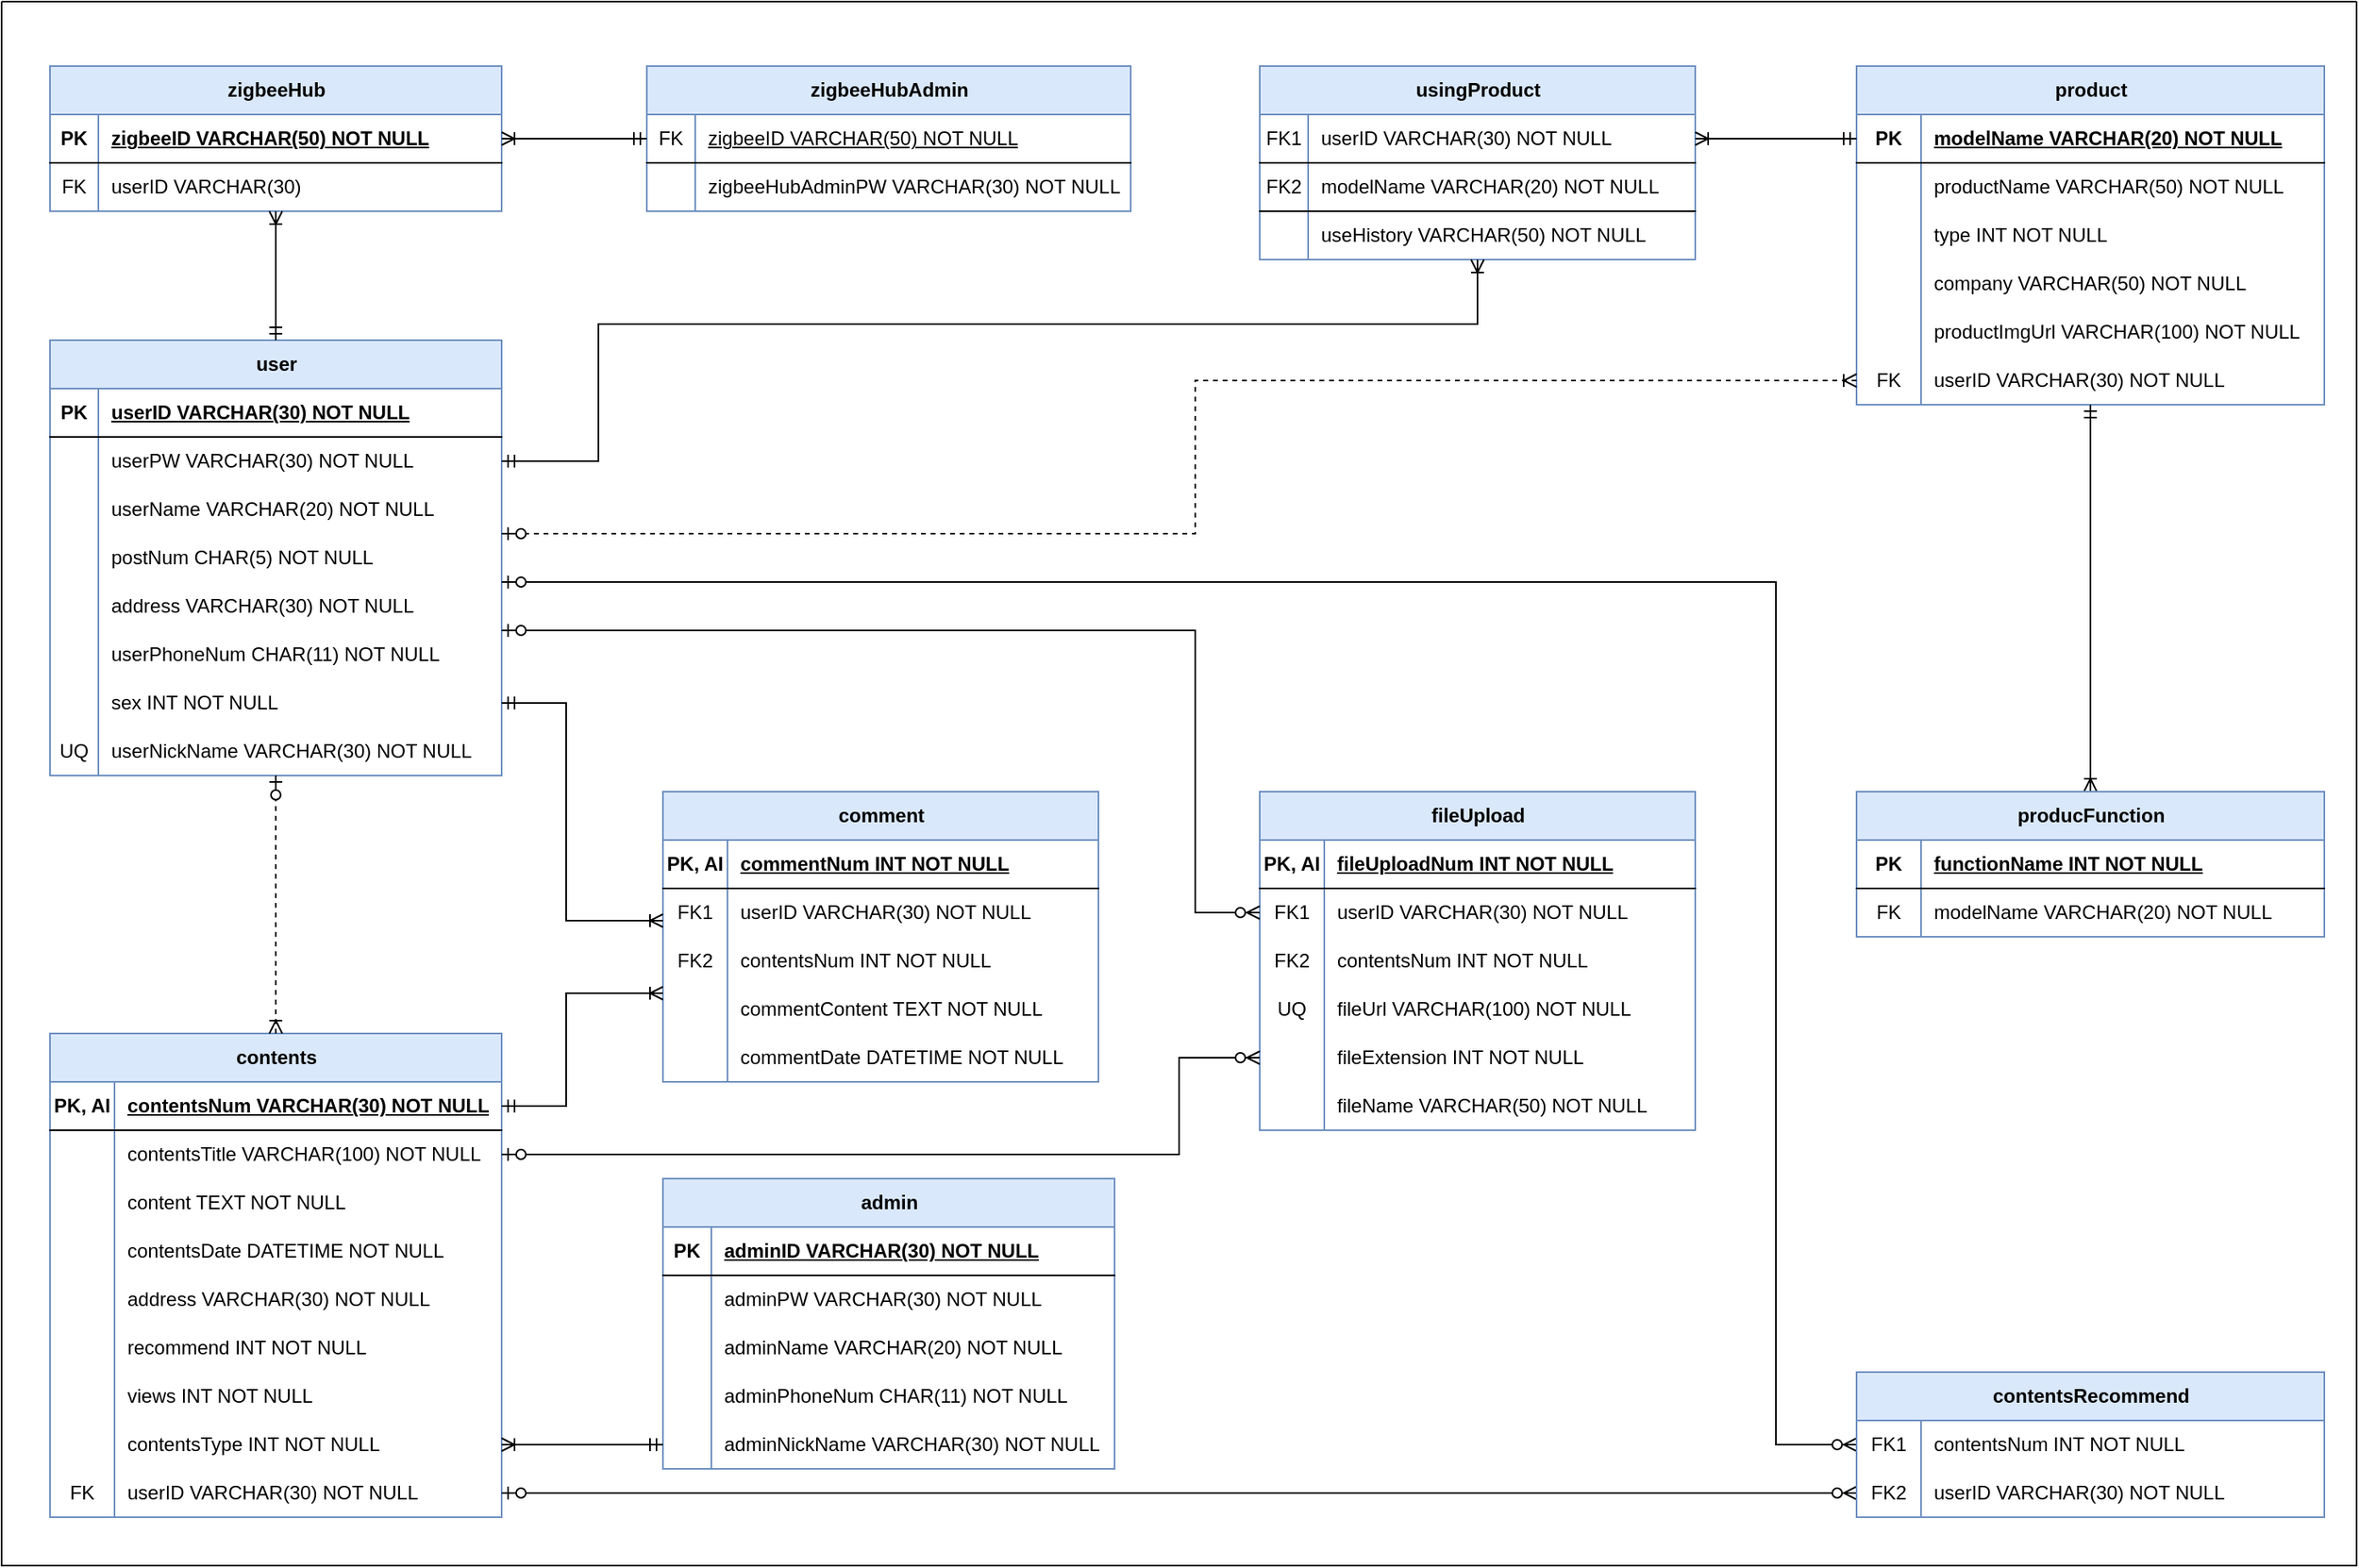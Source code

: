 <mxfile version="24.2.5" type="device">
  <diagram id="R2lEEEUBdFMjLlhIrx00" name="Page-1">
    <mxGraphModel dx="1487" dy="2758" grid="1" gridSize="10" guides="1" tooltips="1" connect="1" arrows="1" fold="1" page="1" pageScale="1" pageWidth="850" pageHeight="1100" math="0" shadow="0" extFonts="Permanent Marker^https://fonts.googleapis.com/css?family=Permanent+Marker">
      <root>
        <mxCell id="0" />
        <mxCell id="1" parent="0" />
        <mxCell id="a-9AsET89kbVtJGqgsSo-228" value="" style="group" parent="1" vertex="1" connectable="0">
          <mxGeometry x="1980" y="-280" width="1460" height="970" as="geometry" />
        </mxCell>
        <mxCell id="OzyvC2QiROF_5hFpqHNd-215" value="" style="swimlane;startSize=0;container=1;" parent="a-9AsET89kbVtJGqgsSo-228" vertex="1">
          <mxGeometry width="1460" height="970" as="geometry" />
        </mxCell>
        <mxCell id="a-9AsET89kbVtJGqgsSo-51" value="zigbeeHub" style="shape=table;startSize=30;container=1;collapsible=1;childLayout=tableLayout;fixedRows=1;rowLines=0;fontStyle=1;align=center;resizeLast=1;html=1;fillColor=#dae8fc;strokeColor=#6c8ebf;" parent="a-9AsET89kbVtJGqgsSo-228" vertex="1">
          <mxGeometry x="30" y="40" width="280" height="90" as="geometry" />
        </mxCell>
        <mxCell id="a-9AsET89kbVtJGqgsSo-52" value="" style="shape=tableRow;horizontal=0;startSize=0;swimlaneHead=0;swimlaneBody=0;fillColor=none;collapsible=0;dropTarget=0;points=[[0,0.5],[1,0.5]];portConstraint=eastwest;top=0;left=0;right=0;bottom=1;" parent="a-9AsET89kbVtJGqgsSo-51" vertex="1">
          <mxGeometry y="30" width="280" height="30" as="geometry" />
        </mxCell>
        <mxCell id="a-9AsET89kbVtJGqgsSo-53" value="PK" style="shape=partialRectangle;connectable=0;fillColor=none;top=0;left=0;bottom=0;right=0;fontStyle=1;overflow=hidden;whiteSpace=wrap;html=1;" parent="a-9AsET89kbVtJGqgsSo-52" vertex="1">
          <mxGeometry width="30" height="30" as="geometry">
            <mxRectangle width="30" height="30" as="alternateBounds" />
          </mxGeometry>
        </mxCell>
        <mxCell id="a-9AsET89kbVtJGqgsSo-54" value="&lt;span style=&quot;text-wrap: nowrap;&quot;&gt;zigbeeID VARCHAR(50) NOT NULL&lt;/span&gt;" style="shape=partialRectangle;connectable=0;fillColor=none;top=0;left=0;bottom=0;right=0;align=left;spacingLeft=6;fontStyle=5;overflow=hidden;whiteSpace=wrap;html=1;" parent="a-9AsET89kbVtJGqgsSo-52" vertex="1">
          <mxGeometry x="30" width="250" height="30" as="geometry">
            <mxRectangle width="250" height="30" as="alternateBounds" />
          </mxGeometry>
        </mxCell>
        <mxCell id="a-9AsET89kbVtJGqgsSo-55" value="" style="shape=tableRow;horizontal=0;startSize=0;swimlaneHead=0;swimlaneBody=0;fillColor=none;collapsible=0;dropTarget=0;points=[[0,0.5],[1,0.5]];portConstraint=eastwest;top=0;left=0;right=0;bottom=0;" parent="a-9AsET89kbVtJGqgsSo-51" vertex="1">
          <mxGeometry y="60" width="280" height="30" as="geometry" />
        </mxCell>
        <mxCell id="a-9AsET89kbVtJGqgsSo-56" value="FK" style="shape=partialRectangle;connectable=0;fillColor=none;top=0;left=0;bottom=0;right=0;editable=1;overflow=hidden;whiteSpace=wrap;html=1;" parent="a-9AsET89kbVtJGqgsSo-55" vertex="1">
          <mxGeometry width="30" height="30" as="geometry">
            <mxRectangle width="30" height="30" as="alternateBounds" />
          </mxGeometry>
        </mxCell>
        <mxCell id="a-9AsET89kbVtJGqgsSo-57" value="&lt;span style=&quot;text-wrap: nowrap;&quot;&gt;userID VARCHAR(30)&lt;/span&gt;" style="shape=partialRectangle;connectable=0;fillColor=none;top=0;left=0;bottom=0;right=0;align=left;spacingLeft=6;overflow=hidden;whiteSpace=wrap;html=1;" parent="a-9AsET89kbVtJGqgsSo-55" vertex="1">
          <mxGeometry x="30" width="250" height="30" as="geometry">
            <mxRectangle width="250" height="30" as="alternateBounds" />
          </mxGeometry>
        </mxCell>
        <mxCell id="a-9AsET89kbVtJGqgsSo-58" value="user" style="shape=table;startSize=30;container=1;collapsible=1;childLayout=tableLayout;fixedRows=1;rowLines=0;fontStyle=1;align=center;resizeLast=1;html=1;fillColor=#dae8fc;strokeColor=#6c8ebf;" parent="a-9AsET89kbVtJGqgsSo-228" vertex="1">
          <mxGeometry x="30" y="210" width="280" height="270" as="geometry" />
        </mxCell>
        <mxCell id="a-9AsET89kbVtJGqgsSo-59" value="" style="shape=tableRow;horizontal=0;startSize=0;swimlaneHead=0;swimlaneBody=0;fillColor=none;collapsible=0;dropTarget=0;points=[[0,0.5],[1,0.5]];portConstraint=eastwest;top=0;left=0;right=0;bottom=1;" parent="a-9AsET89kbVtJGqgsSo-58" vertex="1">
          <mxGeometry y="30" width="280" height="30" as="geometry" />
        </mxCell>
        <mxCell id="a-9AsET89kbVtJGqgsSo-60" value="PK" style="shape=partialRectangle;connectable=0;fillColor=none;top=0;left=0;bottom=0;right=0;fontStyle=1;overflow=hidden;whiteSpace=wrap;html=1;" parent="a-9AsET89kbVtJGqgsSo-59" vertex="1">
          <mxGeometry width="30" height="30" as="geometry">
            <mxRectangle width="30" height="30" as="alternateBounds" />
          </mxGeometry>
        </mxCell>
        <mxCell id="a-9AsET89kbVtJGqgsSo-61" value="&lt;span style=&quot;text-wrap: nowrap;&quot;&gt;userID VARCHAR(30) NOT NULL&lt;/span&gt;" style="shape=partialRectangle;connectable=0;fillColor=none;top=0;left=0;bottom=0;right=0;align=left;spacingLeft=6;fontStyle=5;overflow=hidden;whiteSpace=wrap;html=1;" parent="a-9AsET89kbVtJGqgsSo-59" vertex="1">
          <mxGeometry x="30" width="250" height="30" as="geometry">
            <mxRectangle width="250" height="30" as="alternateBounds" />
          </mxGeometry>
        </mxCell>
        <mxCell id="a-9AsET89kbVtJGqgsSo-62" value="" style="shape=tableRow;horizontal=0;startSize=0;swimlaneHead=0;swimlaneBody=0;fillColor=none;collapsible=0;dropTarget=0;points=[[0,0.5],[1,0.5]];portConstraint=eastwest;top=0;left=0;right=0;bottom=0;" parent="a-9AsET89kbVtJGqgsSo-58" vertex="1">
          <mxGeometry y="60" width="280" height="30" as="geometry" />
        </mxCell>
        <mxCell id="a-9AsET89kbVtJGqgsSo-63" value="" style="shape=partialRectangle;connectable=0;fillColor=none;top=0;left=0;bottom=0;right=0;editable=1;overflow=hidden;whiteSpace=wrap;html=1;" parent="a-9AsET89kbVtJGqgsSo-62" vertex="1">
          <mxGeometry width="30" height="30" as="geometry">
            <mxRectangle width="30" height="30" as="alternateBounds" />
          </mxGeometry>
        </mxCell>
        <mxCell id="a-9AsET89kbVtJGqgsSo-64" value="&lt;span style=&quot;text-wrap: nowrap;&quot;&gt;userPW VARCHAR(30) NOT NULL&lt;/span&gt;" style="shape=partialRectangle;connectable=0;fillColor=none;top=0;left=0;bottom=0;right=0;align=left;spacingLeft=6;overflow=hidden;whiteSpace=wrap;html=1;" parent="a-9AsET89kbVtJGqgsSo-62" vertex="1">
          <mxGeometry x="30" width="250" height="30" as="geometry">
            <mxRectangle width="250" height="30" as="alternateBounds" />
          </mxGeometry>
        </mxCell>
        <mxCell id="a-9AsET89kbVtJGqgsSo-65" value="" style="shape=tableRow;horizontal=0;startSize=0;swimlaneHead=0;swimlaneBody=0;fillColor=none;collapsible=0;dropTarget=0;points=[[0,0.5],[1,0.5]];portConstraint=eastwest;top=0;left=0;right=0;bottom=0;" parent="a-9AsET89kbVtJGqgsSo-58" vertex="1">
          <mxGeometry y="90" width="280" height="30" as="geometry" />
        </mxCell>
        <mxCell id="a-9AsET89kbVtJGqgsSo-66" value="" style="shape=partialRectangle;connectable=0;fillColor=none;top=0;left=0;bottom=0;right=0;editable=1;overflow=hidden;whiteSpace=wrap;html=1;" parent="a-9AsET89kbVtJGqgsSo-65" vertex="1">
          <mxGeometry width="30" height="30" as="geometry">
            <mxRectangle width="30" height="30" as="alternateBounds" />
          </mxGeometry>
        </mxCell>
        <mxCell id="a-9AsET89kbVtJGqgsSo-67" value="&lt;span style=&quot;text-wrap: nowrap;&quot;&gt;userName VARCHAR(20) NOT NULL&lt;/span&gt;" style="shape=partialRectangle;connectable=0;fillColor=none;top=0;left=0;bottom=0;right=0;align=left;spacingLeft=6;overflow=hidden;whiteSpace=wrap;html=1;" parent="a-9AsET89kbVtJGqgsSo-65" vertex="1">
          <mxGeometry x="30" width="250" height="30" as="geometry">
            <mxRectangle width="250" height="30" as="alternateBounds" />
          </mxGeometry>
        </mxCell>
        <mxCell id="a-9AsET89kbVtJGqgsSo-68" value="" style="shape=tableRow;horizontal=0;startSize=0;swimlaneHead=0;swimlaneBody=0;fillColor=none;collapsible=0;dropTarget=0;points=[[0,0.5],[1,0.5]];portConstraint=eastwest;top=0;left=0;right=0;bottom=0;" parent="a-9AsET89kbVtJGqgsSo-58" vertex="1">
          <mxGeometry y="120" width="280" height="30" as="geometry" />
        </mxCell>
        <mxCell id="a-9AsET89kbVtJGqgsSo-69" value="" style="shape=partialRectangle;connectable=0;fillColor=none;top=0;left=0;bottom=0;right=0;editable=1;overflow=hidden;whiteSpace=wrap;html=1;" parent="a-9AsET89kbVtJGqgsSo-68" vertex="1">
          <mxGeometry width="30" height="30" as="geometry">
            <mxRectangle width="30" height="30" as="alternateBounds" />
          </mxGeometry>
        </mxCell>
        <mxCell id="a-9AsET89kbVtJGqgsSo-70" value="&lt;span style=&quot;text-wrap: nowrap;&quot;&gt;postNum CHAR(5) NOT NULL&lt;/span&gt;" style="shape=partialRectangle;connectable=0;fillColor=none;top=0;left=0;bottom=0;right=0;align=left;spacingLeft=6;overflow=hidden;whiteSpace=wrap;html=1;" parent="a-9AsET89kbVtJGqgsSo-68" vertex="1">
          <mxGeometry x="30" width="250" height="30" as="geometry">
            <mxRectangle width="250" height="30" as="alternateBounds" />
          </mxGeometry>
        </mxCell>
        <mxCell id="a-9AsET89kbVtJGqgsSo-71" value="" style="shape=tableRow;horizontal=0;startSize=0;swimlaneHead=0;swimlaneBody=0;fillColor=none;collapsible=0;dropTarget=0;points=[[0,0.5],[1,0.5]];portConstraint=eastwest;top=0;left=0;right=0;bottom=0;" parent="a-9AsET89kbVtJGqgsSo-58" vertex="1">
          <mxGeometry y="150" width="280" height="30" as="geometry" />
        </mxCell>
        <mxCell id="a-9AsET89kbVtJGqgsSo-72" value="" style="shape=partialRectangle;connectable=0;fillColor=none;top=0;left=0;bottom=0;right=0;editable=1;overflow=hidden;whiteSpace=wrap;html=1;" parent="a-9AsET89kbVtJGqgsSo-71" vertex="1">
          <mxGeometry width="30" height="30" as="geometry">
            <mxRectangle width="30" height="30" as="alternateBounds" />
          </mxGeometry>
        </mxCell>
        <mxCell id="a-9AsET89kbVtJGqgsSo-73" value="&lt;span style=&quot;text-wrap: nowrap;&quot;&gt;address VARCHAR(30) NOT NULL&lt;/span&gt;" style="shape=partialRectangle;connectable=0;fillColor=none;top=0;left=0;bottom=0;right=0;align=left;spacingLeft=6;overflow=hidden;whiteSpace=wrap;html=1;" parent="a-9AsET89kbVtJGqgsSo-71" vertex="1">
          <mxGeometry x="30" width="250" height="30" as="geometry">
            <mxRectangle width="250" height="30" as="alternateBounds" />
          </mxGeometry>
        </mxCell>
        <mxCell id="a-9AsET89kbVtJGqgsSo-74" value="" style="shape=tableRow;horizontal=0;startSize=0;swimlaneHead=0;swimlaneBody=0;fillColor=none;collapsible=0;dropTarget=0;points=[[0,0.5],[1,0.5]];portConstraint=eastwest;top=0;left=0;right=0;bottom=0;" parent="a-9AsET89kbVtJGqgsSo-58" vertex="1">
          <mxGeometry y="180" width="280" height="30" as="geometry" />
        </mxCell>
        <mxCell id="a-9AsET89kbVtJGqgsSo-75" value="" style="shape=partialRectangle;connectable=0;fillColor=none;top=0;left=0;bottom=0;right=0;editable=1;overflow=hidden;whiteSpace=wrap;html=1;" parent="a-9AsET89kbVtJGqgsSo-74" vertex="1">
          <mxGeometry width="30" height="30" as="geometry">
            <mxRectangle width="30" height="30" as="alternateBounds" />
          </mxGeometry>
        </mxCell>
        <mxCell id="a-9AsET89kbVtJGqgsSo-76" value="&lt;span style=&quot;text-wrap: nowrap;&quot;&gt;userPhoneNum CHAR(11) NOT NULL&lt;/span&gt;" style="shape=partialRectangle;connectable=0;fillColor=none;top=0;left=0;bottom=0;right=0;align=left;spacingLeft=6;overflow=hidden;whiteSpace=wrap;html=1;" parent="a-9AsET89kbVtJGqgsSo-74" vertex="1">
          <mxGeometry x="30" width="250" height="30" as="geometry">
            <mxRectangle width="250" height="30" as="alternateBounds" />
          </mxGeometry>
        </mxCell>
        <mxCell id="a-9AsET89kbVtJGqgsSo-77" value="" style="shape=tableRow;horizontal=0;startSize=0;swimlaneHead=0;swimlaneBody=0;fillColor=none;collapsible=0;dropTarget=0;points=[[0,0.5],[1,0.5]];portConstraint=eastwest;top=0;left=0;right=0;bottom=0;" parent="a-9AsET89kbVtJGqgsSo-58" vertex="1">
          <mxGeometry y="210" width="280" height="30" as="geometry" />
        </mxCell>
        <mxCell id="a-9AsET89kbVtJGqgsSo-78" value="" style="shape=partialRectangle;connectable=0;fillColor=none;top=0;left=0;bottom=0;right=0;editable=1;overflow=hidden;whiteSpace=wrap;html=1;" parent="a-9AsET89kbVtJGqgsSo-77" vertex="1">
          <mxGeometry width="30" height="30" as="geometry">
            <mxRectangle width="30" height="30" as="alternateBounds" />
          </mxGeometry>
        </mxCell>
        <mxCell id="a-9AsET89kbVtJGqgsSo-79" value="&lt;span style=&quot;text-wrap: nowrap;&quot;&gt;sex INT NOT NULL&lt;/span&gt;" style="shape=partialRectangle;connectable=0;fillColor=none;top=0;left=0;bottom=0;right=0;align=left;spacingLeft=6;overflow=hidden;whiteSpace=wrap;html=1;" parent="a-9AsET89kbVtJGqgsSo-77" vertex="1">
          <mxGeometry x="30" width="250" height="30" as="geometry">
            <mxRectangle width="250" height="30" as="alternateBounds" />
          </mxGeometry>
        </mxCell>
        <mxCell id="a-9AsET89kbVtJGqgsSo-80" value="" style="shape=tableRow;horizontal=0;startSize=0;swimlaneHead=0;swimlaneBody=0;fillColor=none;collapsible=0;dropTarget=0;points=[[0,0.5],[1,0.5]];portConstraint=eastwest;top=0;left=0;right=0;bottom=0;" parent="a-9AsET89kbVtJGqgsSo-58" vertex="1">
          <mxGeometry y="240" width="280" height="30" as="geometry" />
        </mxCell>
        <mxCell id="a-9AsET89kbVtJGqgsSo-81" value="UQ" style="shape=partialRectangle;connectable=0;fillColor=none;top=0;left=0;bottom=0;right=0;editable=1;overflow=hidden;whiteSpace=wrap;html=1;" parent="a-9AsET89kbVtJGqgsSo-80" vertex="1">
          <mxGeometry width="30" height="30" as="geometry">
            <mxRectangle width="30" height="30" as="alternateBounds" />
          </mxGeometry>
        </mxCell>
        <mxCell id="a-9AsET89kbVtJGqgsSo-82" value="&lt;span style=&quot;text-wrap: nowrap;&quot;&gt;userNickName VARCHAR(30) NOT NULL&lt;/span&gt;" style="shape=partialRectangle;connectable=0;fillColor=none;top=0;left=0;bottom=0;right=0;align=left;spacingLeft=6;overflow=hidden;whiteSpace=wrap;html=1;" parent="a-9AsET89kbVtJGqgsSo-80" vertex="1">
          <mxGeometry x="30" width="250" height="30" as="geometry">
            <mxRectangle width="250" height="30" as="alternateBounds" />
          </mxGeometry>
        </mxCell>
        <mxCell id="a-9AsET89kbVtJGqgsSo-83" value="contents" style="shape=table;startSize=30;container=1;collapsible=1;childLayout=tableLayout;fixedRows=1;rowLines=0;fontStyle=1;align=center;resizeLast=1;html=1;fillColor=#dae8fc;strokeColor=#6c8ebf;" parent="a-9AsET89kbVtJGqgsSo-228" vertex="1">
          <mxGeometry x="30" y="640" width="280" height="300" as="geometry" />
        </mxCell>
        <mxCell id="a-9AsET89kbVtJGqgsSo-84" value="" style="shape=tableRow;horizontal=0;startSize=0;swimlaneHead=0;swimlaneBody=0;fillColor=none;collapsible=0;dropTarget=0;points=[[0,0.5],[1,0.5]];portConstraint=eastwest;top=0;left=0;right=0;bottom=1;" parent="a-9AsET89kbVtJGqgsSo-83" vertex="1">
          <mxGeometry y="30" width="280" height="30" as="geometry" />
        </mxCell>
        <mxCell id="a-9AsET89kbVtJGqgsSo-85" value="PK, AI" style="shape=partialRectangle;connectable=0;fillColor=none;top=0;left=0;bottom=0;right=0;fontStyle=1;overflow=hidden;whiteSpace=wrap;html=1;" parent="a-9AsET89kbVtJGqgsSo-84" vertex="1">
          <mxGeometry width="40" height="30" as="geometry">
            <mxRectangle width="40" height="30" as="alternateBounds" />
          </mxGeometry>
        </mxCell>
        <mxCell id="a-9AsET89kbVtJGqgsSo-86" value="&lt;span style=&quot;text-wrap: nowrap;&quot;&gt;contentsNum VARCHAR(30) NOT NULL&lt;/span&gt;" style="shape=partialRectangle;connectable=0;fillColor=none;top=0;left=0;bottom=0;right=0;align=left;spacingLeft=6;fontStyle=5;overflow=hidden;whiteSpace=wrap;html=1;" parent="a-9AsET89kbVtJGqgsSo-84" vertex="1">
          <mxGeometry x="40" width="240" height="30" as="geometry">
            <mxRectangle width="240" height="30" as="alternateBounds" />
          </mxGeometry>
        </mxCell>
        <mxCell id="a-9AsET89kbVtJGqgsSo-87" value="" style="shape=tableRow;horizontal=0;startSize=0;swimlaneHead=0;swimlaneBody=0;fillColor=none;collapsible=0;dropTarget=0;points=[[0,0.5],[1,0.5]];portConstraint=eastwest;top=0;left=0;right=0;bottom=0;" parent="a-9AsET89kbVtJGqgsSo-83" vertex="1">
          <mxGeometry y="60" width="280" height="30" as="geometry" />
        </mxCell>
        <mxCell id="a-9AsET89kbVtJGqgsSo-88" value="" style="shape=partialRectangle;connectable=0;fillColor=none;top=0;left=0;bottom=0;right=0;editable=1;overflow=hidden;whiteSpace=wrap;html=1;" parent="a-9AsET89kbVtJGqgsSo-87" vertex="1">
          <mxGeometry width="40" height="30" as="geometry">
            <mxRectangle width="40" height="30" as="alternateBounds" />
          </mxGeometry>
        </mxCell>
        <mxCell id="a-9AsET89kbVtJGqgsSo-89" value="&lt;span style=&quot;text-wrap: nowrap;&quot;&gt;contentsTitle VARCHAR(100) NOT NULL&lt;/span&gt;" style="shape=partialRectangle;connectable=0;fillColor=none;top=0;left=0;bottom=0;right=0;align=left;spacingLeft=6;overflow=hidden;whiteSpace=wrap;html=1;" parent="a-9AsET89kbVtJGqgsSo-87" vertex="1">
          <mxGeometry x="40" width="240" height="30" as="geometry">
            <mxRectangle width="240" height="30" as="alternateBounds" />
          </mxGeometry>
        </mxCell>
        <mxCell id="a-9AsET89kbVtJGqgsSo-90" value="" style="shape=tableRow;horizontal=0;startSize=0;swimlaneHead=0;swimlaneBody=0;fillColor=none;collapsible=0;dropTarget=0;points=[[0,0.5],[1,0.5]];portConstraint=eastwest;top=0;left=0;right=0;bottom=0;" parent="a-9AsET89kbVtJGqgsSo-83" vertex="1">
          <mxGeometry y="90" width="280" height="30" as="geometry" />
        </mxCell>
        <mxCell id="a-9AsET89kbVtJGqgsSo-91" value="" style="shape=partialRectangle;connectable=0;fillColor=none;top=0;left=0;bottom=0;right=0;editable=1;overflow=hidden;whiteSpace=wrap;html=1;" parent="a-9AsET89kbVtJGqgsSo-90" vertex="1">
          <mxGeometry width="40" height="30" as="geometry">
            <mxRectangle width="40" height="30" as="alternateBounds" />
          </mxGeometry>
        </mxCell>
        <mxCell id="a-9AsET89kbVtJGqgsSo-92" value="&lt;span style=&quot;text-wrap: nowrap;&quot;&gt;content TEXT NOT NULL&lt;/span&gt;" style="shape=partialRectangle;connectable=0;fillColor=none;top=0;left=0;bottom=0;right=0;align=left;spacingLeft=6;overflow=hidden;whiteSpace=wrap;html=1;" parent="a-9AsET89kbVtJGqgsSo-90" vertex="1">
          <mxGeometry x="40" width="240" height="30" as="geometry">
            <mxRectangle width="240" height="30" as="alternateBounds" />
          </mxGeometry>
        </mxCell>
        <mxCell id="a-9AsET89kbVtJGqgsSo-93" value="" style="shape=tableRow;horizontal=0;startSize=0;swimlaneHead=0;swimlaneBody=0;fillColor=none;collapsible=0;dropTarget=0;points=[[0,0.5],[1,0.5]];portConstraint=eastwest;top=0;left=0;right=0;bottom=0;" parent="a-9AsET89kbVtJGqgsSo-83" vertex="1">
          <mxGeometry y="120" width="280" height="30" as="geometry" />
        </mxCell>
        <mxCell id="a-9AsET89kbVtJGqgsSo-94" value="" style="shape=partialRectangle;connectable=0;fillColor=none;top=0;left=0;bottom=0;right=0;editable=1;overflow=hidden;whiteSpace=wrap;html=1;" parent="a-9AsET89kbVtJGqgsSo-93" vertex="1">
          <mxGeometry width="40" height="30" as="geometry">
            <mxRectangle width="40" height="30" as="alternateBounds" />
          </mxGeometry>
        </mxCell>
        <mxCell id="a-9AsET89kbVtJGqgsSo-95" value="&lt;span style=&quot;text-wrap: nowrap;&quot;&gt;contentsDate DATETIME NOT NULL&lt;/span&gt;" style="shape=partialRectangle;connectable=0;fillColor=none;top=0;left=0;bottom=0;right=0;align=left;spacingLeft=6;overflow=hidden;whiteSpace=wrap;html=1;" parent="a-9AsET89kbVtJGqgsSo-93" vertex="1">
          <mxGeometry x="40" width="240" height="30" as="geometry">
            <mxRectangle width="240" height="30" as="alternateBounds" />
          </mxGeometry>
        </mxCell>
        <mxCell id="a-9AsET89kbVtJGqgsSo-96" value="" style="shape=tableRow;horizontal=0;startSize=0;swimlaneHead=0;swimlaneBody=0;fillColor=none;collapsible=0;dropTarget=0;points=[[0,0.5],[1,0.5]];portConstraint=eastwest;top=0;left=0;right=0;bottom=0;" parent="a-9AsET89kbVtJGqgsSo-83" vertex="1">
          <mxGeometry y="150" width="280" height="30" as="geometry" />
        </mxCell>
        <mxCell id="a-9AsET89kbVtJGqgsSo-97" value="" style="shape=partialRectangle;connectable=0;fillColor=none;top=0;left=0;bottom=0;right=0;editable=1;overflow=hidden;whiteSpace=wrap;html=1;" parent="a-9AsET89kbVtJGqgsSo-96" vertex="1">
          <mxGeometry width="40" height="30" as="geometry">
            <mxRectangle width="40" height="30" as="alternateBounds" />
          </mxGeometry>
        </mxCell>
        <mxCell id="a-9AsET89kbVtJGqgsSo-98" value="&lt;span style=&quot;text-wrap: nowrap;&quot;&gt;address VARCHAR(30) NOT NULL&lt;/span&gt;" style="shape=partialRectangle;connectable=0;fillColor=none;top=0;left=0;bottom=0;right=0;align=left;spacingLeft=6;overflow=hidden;whiteSpace=wrap;html=1;" parent="a-9AsET89kbVtJGqgsSo-96" vertex="1">
          <mxGeometry x="40" width="240" height="30" as="geometry">
            <mxRectangle width="240" height="30" as="alternateBounds" />
          </mxGeometry>
        </mxCell>
        <mxCell id="a-9AsET89kbVtJGqgsSo-99" value="" style="shape=tableRow;horizontal=0;startSize=0;swimlaneHead=0;swimlaneBody=0;fillColor=none;collapsible=0;dropTarget=0;points=[[0,0.5],[1,0.5]];portConstraint=eastwest;top=0;left=0;right=0;bottom=0;" parent="a-9AsET89kbVtJGqgsSo-83" vertex="1">
          <mxGeometry y="180" width="280" height="30" as="geometry" />
        </mxCell>
        <mxCell id="a-9AsET89kbVtJGqgsSo-100" value="" style="shape=partialRectangle;connectable=0;fillColor=none;top=0;left=0;bottom=0;right=0;editable=1;overflow=hidden;whiteSpace=wrap;html=1;" parent="a-9AsET89kbVtJGqgsSo-99" vertex="1">
          <mxGeometry width="40" height="30" as="geometry">
            <mxRectangle width="40" height="30" as="alternateBounds" />
          </mxGeometry>
        </mxCell>
        <mxCell id="a-9AsET89kbVtJGqgsSo-101" value="&lt;span style=&quot;text-wrap: nowrap;&quot;&gt;recommend INT NOT NULL&lt;/span&gt;" style="shape=partialRectangle;connectable=0;fillColor=none;top=0;left=0;bottom=0;right=0;align=left;spacingLeft=6;overflow=hidden;whiteSpace=wrap;html=1;" parent="a-9AsET89kbVtJGqgsSo-99" vertex="1">
          <mxGeometry x="40" width="240" height="30" as="geometry">
            <mxRectangle width="240" height="30" as="alternateBounds" />
          </mxGeometry>
        </mxCell>
        <mxCell id="a-9AsET89kbVtJGqgsSo-102" value="" style="shape=tableRow;horizontal=0;startSize=0;swimlaneHead=0;swimlaneBody=0;fillColor=none;collapsible=0;dropTarget=0;points=[[0,0.5],[1,0.5]];portConstraint=eastwest;top=0;left=0;right=0;bottom=0;" parent="a-9AsET89kbVtJGqgsSo-83" vertex="1">
          <mxGeometry y="210" width="280" height="30" as="geometry" />
        </mxCell>
        <mxCell id="a-9AsET89kbVtJGqgsSo-103" value="" style="shape=partialRectangle;connectable=0;fillColor=none;top=0;left=0;bottom=0;right=0;editable=1;overflow=hidden;whiteSpace=wrap;html=1;" parent="a-9AsET89kbVtJGqgsSo-102" vertex="1">
          <mxGeometry width="40" height="30" as="geometry">
            <mxRectangle width="40" height="30" as="alternateBounds" />
          </mxGeometry>
        </mxCell>
        <mxCell id="a-9AsET89kbVtJGqgsSo-104" value="&lt;span style=&quot;text-wrap: nowrap;&quot;&gt;views INT NOT NULL&lt;/span&gt;" style="shape=partialRectangle;connectable=0;fillColor=none;top=0;left=0;bottom=0;right=0;align=left;spacingLeft=6;overflow=hidden;whiteSpace=wrap;html=1;" parent="a-9AsET89kbVtJGqgsSo-102" vertex="1">
          <mxGeometry x="40" width="240" height="30" as="geometry">
            <mxRectangle width="240" height="30" as="alternateBounds" />
          </mxGeometry>
        </mxCell>
        <mxCell id="a-9AsET89kbVtJGqgsSo-105" value="" style="shape=tableRow;horizontal=0;startSize=0;swimlaneHead=0;swimlaneBody=0;fillColor=none;collapsible=0;dropTarget=0;points=[[0,0.5],[1,0.5]];portConstraint=eastwest;top=0;left=0;right=0;bottom=0;" parent="a-9AsET89kbVtJGqgsSo-83" vertex="1">
          <mxGeometry y="240" width="280" height="30" as="geometry" />
        </mxCell>
        <mxCell id="a-9AsET89kbVtJGqgsSo-106" value="" style="shape=partialRectangle;connectable=0;fillColor=none;top=0;left=0;bottom=0;right=0;editable=1;overflow=hidden;whiteSpace=wrap;html=1;" parent="a-9AsET89kbVtJGqgsSo-105" vertex="1">
          <mxGeometry width="40" height="30" as="geometry">
            <mxRectangle width="40" height="30" as="alternateBounds" />
          </mxGeometry>
        </mxCell>
        <mxCell id="a-9AsET89kbVtJGqgsSo-107" value="&lt;span style=&quot;text-wrap: nowrap;&quot;&gt;contentsType INT&lt;/span&gt;&lt;span style=&quot;text-wrap: nowrap;&quot;&gt;&amp;nbsp;NOT NULL&lt;/span&gt;" style="shape=partialRectangle;connectable=0;fillColor=none;top=0;left=0;bottom=0;right=0;align=left;spacingLeft=6;overflow=hidden;whiteSpace=wrap;html=1;" parent="a-9AsET89kbVtJGqgsSo-105" vertex="1">
          <mxGeometry x="40" width="240" height="30" as="geometry">
            <mxRectangle width="240" height="30" as="alternateBounds" />
          </mxGeometry>
        </mxCell>
        <mxCell id="a-9AsET89kbVtJGqgsSo-108" value="" style="shape=tableRow;horizontal=0;startSize=0;swimlaneHead=0;swimlaneBody=0;fillColor=none;collapsible=0;dropTarget=0;points=[[0,0.5],[1,0.5]];portConstraint=eastwest;top=0;left=0;right=0;bottom=0;" parent="a-9AsET89kbVtJGqgsSo-83" vertex="1">
          <mxGeometry y="270" width="280" height="30" as="geometry" />
        </mxCell>
        <mxCell id="a-9AsET89kbVtJGqgsSo-109" value="FK" style="shape=partialRectangle;connectable=0;fillColor=none;top=0;left=0;bottom=0;right=0;editable=1;overflow=hidden;whiteSpace=wrap;html=1;" parent="a-9AsET89kbVtJGqgsSo-108" vertex="1">
          <mxGeometry width="40" height="30" as="geometry">
            <mxRectangle width="40" height="30" as="alternateBounds" />
          </mxGeometry>
        </mxCell>
        <mxCell id="a-9AsET89kbVtJGqgsSo-110" value="&lt;span style=&quot;text-wrap: nowrap;&quot;&gt;userID VARCHAR(30) NOT NULL&lt;/span&gt;" style="shape=partialRectangle;connectable=0;fillColor=none;top=0;left=0;bottom=0;right=0;align=left;spacingLeft=6;overflow=hidden;whiteSpace=wrap;html=1;" parent="a-9AsET89kbVtJGqgsSo-108" vertex="1">
          <mxGeometry x="40" width="240" height="30" as="geometry">
            <mxRectangle width="240" height="30" as="alternateBounds" />
          </mxGeometry>
        </mxCell>
        <mxCell id="a-9AsET89kbVtJGqgsSo-111" value="usingProduct" style="shape=table;startSize=30;container=1;collapsible=1;childLayout=tableLayout;fixedRows=1;rowLines=0;fontStyle=1;align=center;resizeLast=1;html=1;fillColor=#dae8fc;strokeColor=#6c8ebf;" parent="a-9AsET89kbVtJGqgsSo-228" vertex="1">
          <mxGeometry x="780" y="40" width="270" height="120" as="geometry" />
        </mxCell>
        <mxCell id="a-9AsET89kbVtJGqgsSo-112" value="" style="shape=tableRow;horizontal=0;startSize=0;swimlaneHead=0;swimlaneBody=0;fillColor=none;collapsible=0;dropTarget=0;points=[[0,0.5],[1,0.5]];portConstraint=eastwest;top=0;left=0;right=0;bottom=1;" parent="a-9AsET89kbVtJGqgsSo-111" vertex="1">
          <mxGeometry y="30" width="270" height="30" as="geometry" />
        </mxCell>
        <mxCell id="a-9AsET89kbVtJGqgsSo-113" value="FK1" style="shape=partialRectangle;connectable=0;fillColor=none;top=0;left=0;bottom=0;right=0;fontStyle=0;overflow=hidden;whiteSpace=wrap;html=1;" parent="a-9AsET89kbVtJGqgsSo-112" vertex="1">
          <mxGeometry width="30" height="30" as="geometry">
            <mxRectangle width="30" height="30" as="alternateBounds" />
          </mxGeometry>
        </mxCell>
        <mxCell id="a-9AsET89kbVtJGqgsSo-114" value="&lt;span style=&quot;text-wrap: nowrap;&quot;&gt;userID VARCHAR(30) NOT NULL&lt;/span&gt;" style="shape=partialRectangle;connectable=0;fillColor=none;top=0;left=0;bottom=0;right=0;align=left;spacingLeft=6;fontStyle=0;overflow=hidden;whiteSpace=wrap;html=1;" parent="a-9AsET89kbVtJGqgsSo-112" vertex="1">
          <mxGeometry x="30" width="240" height="30" as="geometry">
            <mxRectangle width="240" height="30" as="alternateBounds" />
          </mxGeometry>
        </mxCell>
        <mxCell id="a-9AsET89kbVtJGqgsSo-115" value="" style="shape=tableRow;horizontal=0;startSize=0;swimlaneHead=0;swimlaneBody=0;fillColor=none;collapsible=0;dropTarget=0;points=[[0,0.5],[1,0.5]];portConstraint=eastwest;top=0;left=0;right=0;bottom=1;" parent="a-9AsET89kbVtJGqgsSo-111" vertex="1">
          <mxGeometry y="60" width="270" height="30" as="geometry" />
        </mxCell>
        <mxCell id="a-9AsET89kbVtJGqgsSo-116" value="FK2" style="shape=partialRectangle;connectable=0;fillColor=none;top=0;left=0;bottom=0;right=0;fontStyle=0;overflow=hidden;whiteSpace=wrap;html=1;" parent="a-9AsET89kbVtJGqgsSo-115" vertex="1">
          <mxGeometry width="30" height="30" as="geometry">
            <mxRectangle width="30" height="30" as="alternateBounds" />
          </mxGeometry>
        </mxCell>
        <mxCell id="a-9AsET89kbVtJGqgsSo-117" value="&lt;span style=&quot;text-wrap: nowrap;&quot;&gt;modelName VARCHAR(20) NOT NULL&lt;/span&gt;" style="shape=partialRectangle;connectable=0;fillColor=none;top=0;left=0;bottom=0;right=0;align=left;spacingLeft=6;fontStyle=0;overflow=hidden;whiteSpace=wrap;html=1;" parent="a-9AsET89kbVtJGqgsSo-115" vertex="1">
          <mxGeometry x="30" width="240" height="30" as="geometry">
            <mxRectangle width="240" height="30" as="alternateBounds" />
          </mxGeometry>
        </mxCell>
        <mxCell id="a-9AsET89kbVtJGqgsSo-118" value="" style="shape=tableRow;horizontal=0;startSize=0;swimlaneHead=0;swimlaneBody=0;fillColor=none;collapsible=0;dropTarget=0;points=[[0,0.5],[1,0.5]];portConstraint=eastwest;top=0;left=0;right=0;bottom=0;" parent="a-9AsET89kbVtJGqgsSo-111" vertex="1">
          <mxGeometry y="90" width="270" height="30" as="geometry" />
        </mxCell>
        <mxCell id="a-9AsET89kbVtJGqgsSo-119" value="" style="shape=partialRectangle;connectable=0;fillColor=none;top=0;left=0;bottom=0;right=0;editable=1;overflow=hidden;whiteSpace=wrap;html=1;" parent="a-9AsET89kbVtJGqgsSo-118" vertex="1">
          <mxGeometry width="30" height="30" as="geometry">
            <mxRectangle width="30" height="30" as="alternateBounds" />
          </mxGeometry>
        </mxCell>
        <mxCell id="a-9AsET89kbVtJGqgsSo-120" value="&lt;span style=&quot;text-wrap: nowrap;&quot;&gt;useHistory VARCHAR(50) NOT NULL&lt;/span&gt;" style="shape=partialRectangle;connectable=0;fillColor=none;top=0;left=0;bottom=0;right=0;align=left;spacingLeft=6;overflow=hidden;whiteSpace=wrap;html=1;" parent="a-9AsET89kbVtJGqgsSo-118" vertex="1">
          <mxGeometry x="30" width="240" height="30" as="geometry">
            <mxRectangle width="240" height="30" as="alternateBounds" />
          </mxGeometry>
        </mxCell>
        <mxCell id="a-9AsET89kbVtJGqgsSo-121" value="comment" style="shape=table;startSize=30;container=1;collapsible=1;childLayout=tableLayout;fixedRows=1;rowLines=0;fontStyle=1;align=center;resizeLast=1;html=1;fillColor=#dae8fc;strokeColor=#6c8ebf;" parent="a-9AsET89kbVtJGqgsSo-228" vertex="1">
          <mxGeometry x="410" y="490" width="270" height="180" as="geometry" />
        </mxCell>
        <mxCell id="a-9AsET89kbVtJGqgsSo-122" value="" style="shape=tableRow;horizontal=0;startSize=0;swimlaneHead=0;swimlaneBody=0;fillColor=none;collapsible=0;dropTarget=0;points=[[0,0.5],[1,0.5]];portConstraint=eastwest;top=0;left=0;right=0;bottom=1;" parent="a-9AsET89kbVtJGqgsSo-121" vertex="1">
          <mxGeometry y="30" width="270" height="30" as="geometry" />
        </mxCell>
        <mxCell id="a-9AsET89kbVtJGqgsSo-123" value="PK, AI" style="shape=partialRectangle;connectable=0;fillColor=none;top=0;left=0;bottom=0;right=0;fontStyle=1;overflow=hidden;whiteSpace=wrap;html=1;" parent="a-9AsET89kbVtJGqgsSo-122" vertex="1">
          <mxGeometry width="40" height="30" as="geometry">
            <mxRectangle width="40" height="30" as="alternateBounds" />
          </mxGeometry>
        </mxCell>
        <mxCell id="a-9AsET89kbVtJGqgsSo-124" value="&lt;span style=&quot;text-wrap: nowrap;&quot;&gt;commentNum INT NOT NULL&lt;/span&gt;" style="shape=partialRectangle;connectable=0;fillColor=none;top=0;left=0;bottom=0;right=0;align=left;spacingLeft=6;fontStyle=5;overflow=hidden;whiteSpace=wrap;html=1;" parent="a-9AsET89kbVtJGqgsSo-122" vertex="1">
          <mxGeometry x="40" width="230" height="30" as="geometry">
            <mxRectangle width="230" height="30" as="alternateBounds" />
          </mxGeometry>
        </mxCell>
        <mxCell id="a-9AsET89kbVtJGqgsSo-125" value="" style="shape=tableRow;horizontal=0;startSize=0;swimlaneHead=0;swimlaneBody=0;fillColor=none;collapsible=0;dropTarget=0;points=[[0,0.5],[1,0.5]];portConstraint=eastwest;top=0;left=0;right=0;bottom=0;" parent="a-9AsET89kbVtJGqgsSo-121" vertex="1">
          <mxGeometry y="60" width="270" height="30" as="geometry" />
        </mxCell>
        <mxCell id="a-9AsET89kbVtJGqgsSo-126" value="FK1" style="shape=partialRectangle;connectable=0;fillColor=none;top=0;left=0;bottom=0;right=0;editable=1;overflow=hidden;whiteSpace=wrap;html=1;" parent="a-9AsET89kbVtJGqgsSo-125" vertex="1">
          <mxGeometry width="40" height="30" as="geometry">
            <mxRectangle width="40" height="30" as="alternateBounds" />
          </mxGeometry>
        </mxCell>
        <mxCell id="a-9AsET89kbVtJGqgsSo-127" value="&lt;span style=&quot;text-wrap: nowrap;&quot;&gt;userID VARCHAR(30) NOT NULL&lt;/span&gt;" style="shape=partialRectangle;connectable=0;fillColor=none;top=0;left=0;bottom=0;right=0;align=left;spacingLeft=6;overflow=hidden;whiteSpace=wrap;html=1;" parent="a-9AsET89kbVtJGqgsSo-125" vertex="1">
          <mxGeometry x="40" width="230" height="30" as="geometry">
            <mxRectangle width="230" height="30" as="alternateBounds" />
          </mxGeometry>
        </mxCell>
        <mxCell id="a-9AsET89kbVtJGqgsSo-128" value="" style="shape=tableRow;horizontal=0;startSize=0;swimlaneHead=0;swimlaneBody=0;fillColor=none;collapsible=0;dropTarget=0;points=[[0,0.5],[1,0.5]];portConstraint=eastwest;top=0;left=0;right=0;bottom=0;" parent="a-9AsET89kbVtJGqgsSo-121" vertex="1">
          <mxGeometry y="90" width="270" height="30" as="geometry" />
        </mxCell>
        <mxCell id="a-9AsET89kbVtJGqgsSo-129" value="FK2" style="shape=partialRectangle;connectable=0;fillColor=none;top=0;left=0;bottom=0;right=0;editable=1;overflow=hidden;whiteSpace=wrap;html=1;" parent="a-9AsET89kbVtJGqgsSo-128" vertex="1">
          <mxGeometry width="40" height="30" as="geometry">
            <mxRectangle width="40" height="30" as="alternateBounds" />
          </mxGeometry>
        </mxCell>
        <mxCell id="a-9AsET89kbVtJGqgsSo-130" value="&lt;span style=&quot;text-wrap: nowrap;&quot;&gt;contentsNum INT NOT NULL&lt;/span&gt;" style="shape=partialRectangle;connectable=0;fillColor=none;top=0;left=0;bottom=0;right=0;align=left;spacingLeft=6;overflow=hidden;whiteSpace=wrap;html=1;" parent="a-9AsET89kbVtJGqgsSo-128" vertex="1">
          <mxGeometry x="40" width="230" height="30" as="geometry">
            <mxRectangle width="230" height="30" as="alternateBounds" />
          </mxGeometry>
        </mxCell>
        <mxCell id="a-9AsET89kbVtJGqgsSo-131" value="" style="shape=tableRow;horizontal=0;startSize=0;swimlaneHead=0;swimlaneBody=0;fillColor=none;collapsible=0;dropTarget=0;points=[[0,0.5],[1,0.5]];portConstraint=eastwest;top=0;left=0;right=0;bottom=0;" parent="a-9AsET89kbVtJGqgsSo-121" vertex="1">
          <mxGeometry y="120" width="270" height="30" as="geometry" />
        </mxCell>
        <mxCell id="a-9AsET89kbVtJGqgsSo-132" value="" style="shape=partialRectangle;connectable=0;fillColor=none;top=0;left=0;bottom=0;right=0;editable=1;overflow=hidden;whiteSpace=wrap;html=1;" parent="a-9AsET89kbVtJGqgsSo-131" vertex="1">
          <mxGeometry width="40" height="30" as="geometry">
            <mxRectangle width="40" height="30" as="alternateBounds" />
          </mxGeometry>
        </mxCell>
        <mxCell id="a-9AsET89kbVtJGqgsSo-133" value="&lt;span style=&quot;text-wrap: nowrap;&quot;&gt;commentContent TEXT NOT NULL&lt;/span&gt;" style="shape=partialRectangle;connectable=0;fillColor=none;top=0;left=0;bottom=0;right=0;align=left;spacingLeft=6;overflow=hidden;whiteSpace=wrap;html=1;" parent="a-9AsET89kbVtJGqgsSo-131" vertex="1">
          <mxGeometry x="40" width="230" height="30" as="geometry">
            <mxRectangle width="230" height="30" as="alternateBounds" />
          </mxGeometry>
        </mxCell>
        <mxCell id="a-9AsET89kbVtJGqgsSo-134" value="" style="shape=tableRow;horizontal=0;startSize=0;swimlaneHead=0;swimlaneBody=0;fillColor=none;collapsible=0;dropTarget=0;points=[[0,0.5],[1,0.5]];portConstraint=eastwest;top=0;left=0;right=0;bottom=0;" parent="a-9AsET89kbVtJGqgsSo-121" vertex="1">
          <mxGeometry y="150" width="270" height="30" as="geometry" />
        </mxCell>
        <mxCell id="a-9AsET89kbVtJGqgsSo-135" value="" style="shape=partialRectangle;connectable=0;fillColor=none;top=0;left=0;bottom=0;right=0;editable=1;overflow=hidden;whiteSpace=wrap;html=1;" parent="a-9AsET89kbVtJGqgsSo-134" vertex="1">
          <mxGeometry width="40" height="30" as="geometry">
            <mxRectangle width="40" height="30" as="alternateBounds" />
          </mxGeometry>
        </mxCell>
        <mxCell id="a-9AsET89kbVtJGqgsSo-136" value="&lt;span style=&quot;text-wrap: nowrap;&quot;&gt;commentDate DATETIME NOT NULL&lt;/span&gt;" style="shape=partialRectangle;connectable=0;fillColor=none;top=0;left=0;bottom=0;right=0;align=left;spacingLeft=6;overflow=hidden;whiteSpace=wrap;html=1;" parent="a-9AsET89kbVtJGqgsSo-134" vertex="1">
          <mxGeometry x="40" width="230" height="30" as="geometry">
            <mxRectangle width="230" height="30" as="alternateBounds" />
          </mxGeometry>
        </mxCell>
        <mxCell id="a-9AsET89kbVtJGqgsSo-137" value="fileUpload" style="shape=table;startSize=30;container=1;collapsible=1;childLayout=tableLayout;fixedRows=1;rowLines=0;fontStyle=1;align=center;resizeLast=1;html=1;fillColor=#dae8fc;strokeColor=#6c8ebf;" parent="a-9AsET89kbVtJGqgsSo-228" vertex="1">
          <mxGeometry x="780" y="490" width="270" height="210" as="geometry" />
        </mxCell>
        <mxCell id="a-9AsET89kbVtJGqgsSo-138" value="" style="shape=tableRow;horizontal=0;startSize=0;swimlaneHead=0;swimlaneBody=0;fillColor=none;collapsible=0;dropTarget=0;points=[[0,0.5],[1,0.5]];portConstraint=eastwest;top=0;left=0;right=0;bottom=1;" parent="a-9AsET89kbVtJGqgsSo-137" vertex="1">
          <mxGeometry y="30" width="270" height="30" as="geometry" />
        </mxCell>
        <mxCell id="a-9AsET89kbVtJGqgsSo-139" value="PK, AI" style="shape=partialRectangle;connectable=0;fillColor=none;top=0;left=0;bottom=0;right=0;fontStyle=1;overflow=hidden;whiteSpace=wrap;html=1;" parent="a-9AsET89kbVtJGqgsSo-138" vertex="1">
          <mxGeometry width="40" height="30" as="geometry">
            <mxRectangle width="40" height="30" as="alternateBounds" />
          </mxGeometry>
        </mxCell>
        <mxCell id="a-9AsET89kbVtJGqgsSo-140" value="&lt;span style=&quot;text-wrap: nowrap;&quot;&gt;fileUploadNum INT NOT NULL&lt;/span&gt;" style="shape=partialRectangle;connectable=0;fillColor=none;top=0;left=0;bottom=0;right=0;align=left;spacingLeft=6;fontStyle=5;overflow=hidden;whiteSpace=wrap;html=1;" parent="a-9AsET89kbVtJGqgsSo-138" vertex="1">
          <mxGeometry x="40" width="230" height="30" as="geometry">
            <mxRectangle width="230" height="30" as="alternateBounds" />
          </mxGeometry>
        </mxCell>
        <mxCell id="a-9AsET89kbVtJGqgsSo-141" value="" style="shape=tableRow;horizontal=0;startSize=0;swimlaneHead=0;swimlaneBody=0;fillColor=none;collapsible=0;dropTarget=0;points=[[0,0.5],[1,0.5]];portConstraint=eastwest;top=0;left=0;right=0;bottom=0;" parent="a-9AsET89kbVtJGqgsSo-137" vertex="1">
          <mxGeometry y="60" width="270" height="30" as="geometry" />
        </mxCell>
        <mxCell id="a-9AsET89kbVtJGqgsSo-142" value="FK1" style="shape=partialRectangle;connectable=0;fillColor=none;top=0;left=0;bottom=0;right=0;editable=1;overflow=hidden;whiteSpace=wrap;html=1;" parent="a-9AsET89kbVtJGqgsSo-141" vertex="1">
          <mxGeometry width="40" height="30" as="geometry">
            <mxRectangle width="40" height="30" as="alternateBounds" />
          </mxGeometry>
        </mxCell>
        <mxCell id="a-9AsET89kbVtJGqgsSo-143" value="&lt;span style=&quot;text-wrap: nowrap;&quot;&gt;userID VARCHAR(30) NOT NULL&lt;/span&gt;" style="shape=partialRectangle;connectable=0;fillColor=none;top=0;left=0;bottom=0;right=0;align=left;spacingLeft=6;overflow=hidden;whiteSpace=wrap;html=1;" parent="a-9AsET89kbVtJGqgsSo-141" vertex="1">
          <mxGeometry x="40" width="230" height="30" as="geometry">
            <mxRectangle width="230" height="30" as="alternateBounds" />
          </mxGeometry>
        </mxCell>
        <mxCell id="a-9AsET89kbVtJGqgsSo-144" value="" style="shape=tableRow;horizontal=0;startSize=0;swimlaneHead=0;swimlaneBody=0;fillColor=none;collapsible=0;dropTarget=0;points=[[0,0.5],[1,0.5]];portConstraint=eastwest;top=0;left=0;right=0;bottom=0;" parent="a-9AsET89kbVtJGqgsSo-137" vertex="1">
          <mxGeometry y="90" width="270" height="30" as="geometry" />
        </mxCell>
        <mxCell id="a-9AsET89kbVtJGqgsSo-145" value="FK2" style="shape=partialRectangle;connectable=0;fillColor=none;top=0;left=0;bottom=0;right=0;editable=1;overflow=hidden;whiteSpace=wrap;html=1;" parent="a-9AsET89kbVtJGqgsSo-144" vertex="1">
          <mxGeometry width="40" height="30" as="geometry">
            <mxRectangle width="40" height="30" as="alternateBounds" />
          </mxGeometry>
        </mxCell>
        <mxCell id="a-9AsET89kbVtJGqgsSo-146" value="&lt;span style=&quot;text-wrap: nowrap;&quot;&gt;contentsNum INT NOT NULL&lt;/span&gt;" style="shape=partialRectangle;connectable=0;fillColor=none;top=0;left=0;bottom=0;right=0;align=left;spacingLeft=6;overflow=hidden;whiteSpace=wrap;html=1;" parent="a-9AsET89kbVtJGqgsSo-144" vertex="1">
          <mxGeometry x="40" width="230" height="30" as="geometry">
            <mxRectangle width="230" height="30" as="alternateBounds" />
          </mxGeometry>
        </mxCell>
        <mxCell id="a-9AsET89kbVtJGqgsSo-147" value="" style="shape=tableRow;horizontal=0;startSize=0;swimlaneHead=0;swimlaneBody=0;fillColor=none;collapsible=0;dropTarget=0;points=[[0,0.5],[1,0.5]];portConstraint=eastwest;top=0;left=0;right=0;bottom=0;" parent="a-9AsET89kbVtJGqgsSo-137" vertex="1">
          <mxGeometry y="120" width="270" height="30" as="geometry" />
        </mxCell>
        <mxCell id="a-9AsET89kbVtJGqgsSo-148" value="UQ" style="shape=partialRectangle;connectable=0;fillColor=none;top=0;left=0;bottom=0;right=0;editable=1;overflow=hidden;whiteSpace=wrap;html=1;" parent="a-9AsET89kbVtJGqgsSo-147" vertex="1">
          <mxGeometry width="40" height="30" as="geometry">
            <mxRectangle width="40" height="30" as="alternateBounds" />
          </mxGeometry>
        </mxCell>
        <mxCell id="a-9AsET89kbVtJGqgsSo-149" value="&lt;span style=&quot;text-wrap: nowrap;&quot;&gt;fileUrl VARCHAR(100) NOT NULL&lt;/span&gt;" style="shape=partialRectangle;connectable=0;fillColor=none;top=0;left=0;bottom=0;right=0;align=left;spacingLeft=6;overflow=hidden;whiteSpace=wrap;html=1;" parent="a-9AsET89kbVtJGqgsSo-147" vertex="1">
          <mxGeometry x="40" width="230" height="30" as="geometry">
            <mxRectangle width="230" height="30" as="alternateBounds" />
          </mxGeometry>
        </mxCell>
        <mxCell id="a-9AsET89kbVtJGqgsSo-150" value="" style="shape=tableRow;horizontal=0;startSize=0;swimlaneHead=0;swimlaneBody=0;fillColor=none;collapsible=0;dropTarget=0;points=[[0,0.5],[1,0.5]];portConstraint=eastwest;top=0;left=0;right=0;bottom=0;" parent="a-9AsET89kbVtJGqgsSo-137" vertex="1">
          <mxGeometry y="150" width="270" height="30" as="geometry" />
        </mxCell>
        <mxCell id="a-9AsET89kbVtJGqgsSo-151" value="" style="shape=partialRectangle;connectable=0;fillColor=none;top=0;left=0;bottom=0;right=0;editable=1;overflow=hidden;whiteSpace=wrap;html=1;" parent="a-9AsET89kbVtJGqgsSo-150" vertex="1">
          <mxGeometry width="40" height="30" as="geometry">
            <mxRectangle width="40" height="30" as="alternateBounds" />
          </mxGeometry>
        </mxCell>
        <mxCell id="a-9AsET89kbVtJGqgsSo-152" value="&lt;span style=&quot;text-wrap: nowrap;&quot;&gt;fileExtension INT NOT NULL&lt;/span&gt;" style="shape=partialRectangle;connectable=0;fillColor=none;top=0;left=0;bottom=0;right=0;align=left;spacingLeft=6;overflow=hidden;whiteSpace=wrap;html=1;" parent="a-9AsET89kbVtJGqgsSo-150" vertex="1">
          <mxGeometry x="40" width="230" height="30" as="geometry">
            <mxRectangle width="230" height="30" as="alternateBounds" />
          </mxGeometry>
        </mxCell>
        <mxCell id="a-9AsET89kbVtJGqgsSo-153" value="" style="shape=tableRow;horizontal=0;startSize=0;swimlaneHead=0;swimlaneBody=0;fillColor=none;collapsible=0;dropTarget=0;points=[[0,0.5],[1,0.5]];portConstraint=eastwest;top=0;left=0;right=0;bottom=0;" parent="a-9AsET89kbVtJGqgsSo-137" vertex="1">
          <mxGeometry y="180" width="270" height="30" as="geometry" />
        </mxCell>
        <mxCell id="a-9AsET89kbVtJGqgsSo-154" value="" style="shape=partialRectangle;connectable=0;fillColor=none;top=0;left=0;bottom=0;right=0;editable=1;overflow=hidden;whiteSpace=wrap;html=1;" parent="a-9AsET89kbVtJGqgsSo-153" vertex="1">
          <mxGeometry width="40" height="30" as="geometry">
            <mxRectangle width="40" height="30" as="alternateBounds" />
          </mxGeometry>
        </mxCell>
        <mxCell id="a-9AsET89kbVtJGqgsSo-155" value="&lt;span style=&quot;text-wrap: nowrap;&quot;&gt;fileName VARCHAR(50) NOT NULL&lt;/span&gt;" style="shape=partialRectangle;connectable=0;fillColor=none;top=0;left=0;bottom=0;right=0;align=left;spacingLeft=6;overflow=hidden;whiteSpace=wrap;html=1;" parent="a-9AsET89kbVtJGqgsSo-153" vertex="1">
          <mxGeometry x="40" width="230" height="30" as="geometry">
            <mxRectangle width="230" height="30" as="alternateBounds" />
          </mxGeometry>
        </mxCell>
        <mxCell id="a-9AsET89kbVtJGqgsSo-156" value="product" style="shape=table;startSize=30;container=1;collapsible=1;childLayout=tableLayout;fixedRows=1;rowLines=0;fontStyle=1;align=center;resizeLast=1;html=1;fillColor=#dae8fc;strokeColor=#6c8ebf;" parent="a-9AsET89kbVtJGqgsSo-228" vertex="1">
          <mxGeometry x="1150" y="40" width="290" height="210" as="geometry" />
        </mxCell>
        <mxCell id="a-9AsET89kbVtJGqgsSo-157" value="" style="shape=tableRow;horizontal=0;startSize=0;swimlaneHead=0;swimlaneBody=0;fillColor=none;collapsible=0;dropTarget=0;points=[[0,0.5],[1,0.5]];portConstraint=eastwest;top=0;left=0;right=0;bottom=1;" parent="a-9AsET89kbVtJGqgsSo-156" vertex="1">
          <mxGeometry y="30" width="290" height="30" as="geometry" />
        </mxCell>
        <mxCell id="a-9AsET89kbVtJGqgsSo-158" value="PK" style="shape=partialRectangle;connectable=0;fillColor=none;top=0;left=0;bottom=0;right=0;fontStyle=1;overflow=hidden;whiteSpace=wrap;html=1;" parent="a-9AsET89kbVtJGqgsSo-157" vertex="1">
          <mxGeometry width="40" height="30" as="geometry">
            <mxRectangle width="40" height="30" as="alternateBounds" />
          </mxGeometry>
        </mxCell>
        <mxCell id="a-9AsET89kbVtJGqgsSo-159" value="&lt;span style=&quot;text-wrap: nowrap;&quot;&gt;modelName VARCHAR(20) NOT NULL&lt;/span&gt;" style="shape=partialRectangle;connectable=0;fillColor=none;top=0;left=0;bottom=0;right=0;align=left;spacingLeft=6;fontStyle=5;overflow=hidden;whiteSpace=wrap;html=1;" parent="a-9AsET89kbVtJGqgsSo-157" vertex="1">
          <mxGeometry x="40" width="250" height="30" as="geometry">
            <mxRectangle width="250" height="30" as="alternateBounds" />
          </mxGeometry>
        </mxCell>
        <mxCell id="a-9AsET89kbVtJGqgsSo-160" value="" style="shape=tableRow;horizontal=0;startSize=0;swimlaneHead=0;swimlaneBody=0;fillColor=none;collapsible=0;dropTarget=0;points=[[0,0.5],[1,0.5]];portConstraint=eastwest;top=0;left=0;right=0;bottom=0;" parent="a-9AsET89kbVtJGqgsSo-156" vertex="1">
          <mxGeometry y="60" width="290" height="30" as="geometry" />
        </mxCell>
        <mxCell id="a-9AsET89kbVtJGqgsSo-161" value="" style="shape=partialRectangle;connectable=0;fillColor=none;top=0;left=0;bottom=0;right=0;editable=1;overflow=hidden;whiteSpace=wrap;html=1;" parent="a-9AsET89kbVtJGqgsSo-160" vertex="1">
          <mxGeometry width="40" height="30" as="geometry">
            <mxRectangle width="40" height="30" as="alternateBounds" />
          </mxGeometry>
        </mxCell>
        <mxCell id="a-9AsET89kbVtJGqgsSo-162" value="&lt;span style=&quot;text-wrap: nowrap;&quot;&gt;productName VARCHAR(50) NOT NULL&lt;/span&gt;" style="shape=partialRectangle;connectable=0;fillColor=none;top=0;left=0;bottom=0;right=0;align=left;spacingLeft=6;overflow=hidden;whiteSpace=wrap;html=1;" parent="a-9AsET89kbVtJGqgsSo-160" vertex="1">
          <mxGeometry x="40" width="250" height="30" as="geometry">
            <mxRectangle width="250" height="30" as="alternateBounds" />
          </mxGeometry>
        </mxCell>
        <mxCell id="a-9AsET89kbVtJGqgsSo-163" value="" style="shape=tableRow;horizontal=0;startSize=0;swimlaneHead=0;swimlaneBody=0;fillColor=none;collapsible=0;dropTarget=0;points=[[0,0.5],[1,0.5]];portConstraint=eastwest;top=0;left=0;right=0;bottom=0;" parent="a-9AsET89kbVtJGqgsSo-156" vertex="1">
          <mxGeometry y="90" width="290" height="30" as="geometry" />
        </mxCell>
        <mxCell id="a-9AsET89kbVtJGqgsSo-164" value="" style="shape=partialRectangle;connectable=0;fillColor=none;top=0;left=0;bottom=0;right=0;editable=1;overflow=hidden;whiteSpace=wrap;html=1;" parent="a-9AsET89kbVtJGqgsSo-163" vertex="1">
          <mxGeometry width="40" height="30" as="geometry">
            <mxRectangle width="40" height="30" as="alternateBounds" />
          </mxGeometry>
        </mxCell>
        <mxCell id="a-9AsET89kbVtJGqgsSo-165" value="&lt;span style=&quot;text-wrap: nowrap;&quot;&gt;type INT NOT NULL&lt;/span&gt;" style="shape=partialRectangle;connectable=0;fillColor=none;top=0;left=0;bottom=0;right=0;align=left;spacingLeft=6;overflow=hidden;whiteSpace=wrap;html=1;" parent="a-9AsET89kbVtJGqgsSo-163" vertex="1">
          <mxGeometry x="40" width="250" height="30" as="geometry">
            <mxRectangle width="250" height="30" as="alternateBounds" />
          </mxGeometry>
        </mxCell>
        <mxCell id="a-9AsET89kbVtJGqgsSo-166" value="" style="shape=tableRow;horizontal=0;startSize=0;swimlaneHead=0;swimlaneBody=0;fillColor=none;collapsible=0;dropTarget=0;points=[[0,0.5],[1,0.5]];portConstraint=eastwest;top=0;left=0;right=0;bottom=0;" parent="a-9AsET89kbVtJGqgsSo-156" vertex="1">
          <mxGeometry y="120" width="290" height="30" as="geometry" />
        </mxCell>
        <mxCell id="a-9AsET89kbVtJGqgsSo-167" value="" style="shape=partialRectangle;connectable=0;fillColor=none;top=0;left=0;bottom=0;right=0;editable=1;overflow=hidden;whiteSpace=wrap;html=1;" parent="a-9AsET89kbVtJGqgsSo-166" vertex="1">
          <mxGeometry width="40" height="30" as="geometry">
            <mxRectangle width="40" height="30" as="alternateBounds" />
          </mxGeometry>
        </mxCell>
        <mxCell id="a-9AsET89kbVtJGqgsSo-168" value="&lt;span style=&quot;text-wrap: nowrap;&quot;&gt;company VARCHAR(50) NOT NULL&lt;/span&gt;" style="shape=partialRectangle;connectable=0;fillColor=none;top=0;left=0;bottom=0;right=0;align=left;spacingLeft=6;overflow=hidden;whiteSpace=wrap;html=1;" parent="a-9AsET89kbVtJGqgsSo-166" vertex="1">
          <mxGeometry x="40" width="250" height="30" as="geometry">
            <mxRectangle width="250" height="30" as="alternateBounds" />
          </mxGeometry>
        </mxCell>
        <mxCell id="a-9AsET89kbVtJGqgsSo-169" value="" style="shape=tableRow;horizontal=0;startSize=0;swimlaneHead=0;swimlaneBody=0;fillColor=none;collapsible=0;dropTarget=0;points=[[0,0.5],[1,0.5]];portConstraint=eastwest;top=0;left=0;right=0;bottom=0;" parent="a-9AsET89kbVtJGqgsSo-156" vertex="1">
          <mxGeometry y="150" width="290" height="30" as="geometry" />
        </mxCell>
        <mxCell id="a-9AsET89kbVtJGqgsSo-170" value="" style="shape=partialRectangle;connectable=0;fillColor=none;top=0;left=0;bottom=0;right=0;editable=1;overflow=hidden;whiteSpace=wrap;html=1;" parent="a-9AsET89kbVtJGqgsSo-169" vertex="1">
          <mxGeometry width="40" height="30" as="geometry">
            <mxRectangle width="40" height="30" as="alternateBounds" />
          </mxGeometry>
        </mxCell>
        <mxCell id="a-9AsET89kbVtJGqgsSo-171" value="&lt;span style=&quot;text-wrap: nowrap;&quot;&gt;productImgUrl VARCHAR(100) NOT NULL&lt;/span&gt;" style="shape=partialRectangle;connectable=0;fillColor=none;top=0;left=0;bottom=0;right=0;align=left;spacingLeft=6;overflow=hidden;whiteSpace=wrap;html=1;" parent="a-9AsET89kbVtJGqgsSo-169" vertex="1">
          <mxGeometry x="40" width="250" height="30" as="geometry">
            <mxRectangle width="250" height="30" as="alternateBounds" />
          </mxGeometry>
        </mxCell>
        <mxCell id="a-9AsET89kbVtJGqgsSo-172" value="" style="shape=tableRow;horizontal=0;startSize=0;swimlaneHead=0;swimlaneBody=0;fillColor=none;collapsible=0;dropTarget=0;points=[[0,0.5],[1,0.5]];portConstraint=eastwest;top=0;left=0;right=0;bottom=0;" parent="a-9AsET89kbVtJGqgsSo-156" vertex="1">
          <mxGeometry y="180" width="290" height="30" as="geometry" />
        </mxCell>
        <mxCell id="a-9AsET89kbVtJGqgsSo-173" value="FK" style="shape=partialRectangle;connectable=0;fillColor=none;top=0;left=0;bottom=0;right=0;editable=1;overflow=hidden;whiteSpace=wrap;html=1;" parent="a-9AsET89kbVtJGqgsSo-172" vertex="1">
          <mxGeometry width="40" height="30" as="geometry">
            <mxRectangle width="40" height="30" as="alternateBounds" />
          </mxGeometry>
        </mxCell>
        <mxCell id="a-9AsET89kbVtJGqgsSo-174" value="&lt;span style=&quot;text-wrap: nowrap;&quot;&gt;userID VARCHAR(30) NOT NULL&lt;/span&gt;" style="shape=partialRectangle;connectable=0;fillColor=none;top=0;left=0;bottom=0;right=0;align=left;spacingLeft=6;overflow=hidden;whiteSpace=wrap;html=1;" parent="a-9AsET89kbVtJGqgsSo-172" vertex="1">
          <mxGeometry x="40" width="250" height="30" as="geometry">
            <mxRectangle width="250" height="30" as="alternateBounds" />
          </mxGeometry>
        </mxCell>
        <mxCell id="a-9AsET89kbVtJGqgsSo-175" value="" style="endArrow=ERmandOne;html=1;rounded=0;startArrow=ERoneToMany;startFill=0;endFill=0;" parent="a-9AsET89kbVtJGqgsSo-228" source="a-9AsET89kbVtJGqgsSo-51" target="a-9AsET89kbVtJGqgsSo-58" edge="1">
          <mxGeometry relative="1" as="geometry">
            <mxPoint x="150" y="220" as="sourcePoint" />
            <mxPoint x="310" y="220" as="targetPoint" />
          </mxGeometry>
        </mxCell>
        <mxCell id="a-9AsET89kbVtJGqgsSo-176" value="" style="endArrow=ERzeroToOne;html=1;rounded=0;startArrow=ERoneToMany;startFill=0;endFill=0;dashed=1;" parent="a-9AsET89kbVtJGqgsSo-228" source="a-9AsET89kbVtJGqgsSo-83" target="a-9AsET89kbVtJGqgsSo-58" edge="1">
          <mxGeometry relative="1" as="geometry">
            <mxPoint x="169.66" y="540" as="sourcePoint" />
            <mxPoint x="169.66" y="620" as="targetPoint" />
          </mxGeometry>
        </mxCell>
        <mxCell id="a-9AsET89kbVtJGqgsSo-177" value="" style="edgeStyle=orthogonalEdgeStyle;fontSize=12;html=1;endArrow=ERoneToMany;startArrow=ERmandOne;rounded=0;" parent="a-9AsET89kbVtJGqgsSo-228" source="a-9AsET89kbVtJGqgsSo-62" target="a-9AsET89kbVtJGqgsSo-111" edge="1">
          <mxGeometry width="100" height="100" relative="1" as="geometry">
            <mxPoint x="420" y="340" as="sourcePoint" />
            <mxPoint x="520" y="240" as="targetPoint" />
            <Array as="points">
              <mxPoint x="370" y="285" />
              <mxPoint x="370" y="200" />
              <mxPoint x="915" y="200" />
            </Array>
          </mxGeometry>
        </mxCell>
        <mxCell id="a-9AsET89kbVtJGqgsSo-178" value="" style="edgeStyle=orthogonalEdgeStyle;fontSize=12;html=1;endArrow=ERoneToMany;startArrow=ERmandOne;rounded=0;" parent="a-9AsET89kbVtJGqgsSo-228" source="a-9AsET89kbVtJGqgsSo-77" target="a-9AsET89kbVtJGqgsSo-121" edge="1">
          <mxGeometry width="100" height="100" relative="1" as="geometry">
            <mxPoint x="550" y="680" as="sourcePoint" />
            <mxPoint x="650" y="580" as="targetPoint" />
            <Array as="points">
              <mxPoint x="350" y="435" />
              <mxPoint x="350" y="570" />
            </Array>
          </mxGeometry>
        </mxCell>
        <mxCell id="a-9AsET89kbVtJGqgsSo-179" value="" style="edgeStyle=orthogonalEdgeStyle;fontSize=12;html=1;endArrow=ERoneToMany;startArrow=ERmandOne;rounded=0;exitX=1;exitY=0.5;exitDx=0;exitDy=0;" parent="a-9AsET89kbVtJGqgsSo-228" source="a-9AsET89kbVtJGqgsSo-84" target="a-9AsET89kbVtJGqgsSo-131" edge="1">
          <mxGeometry width="100" height="100" relative="1" as="geometry">
            <mxPoint x="320" y="370" as="sourcePoint" />
            <mxPoint x="430" y="580" as="targetPoint" />
            <Array as="points">
              <mxPoint x="350" y="685" />
              <mxPoint x="350" y="615" />
            </Array>
          </mxGeometry>
        </mxCell>
        <mxCell id="a-9AsET89kbVtJGqgsSo-180" value="" style="edgeStyle=orthogonalEdgeStyle;fontSize=12;html=1;endArrow=ERzeroToMany;startArrow=ERzeroToOne;rounded=0;" parent="a-9AsET89kbVtJGqgsSo-228" source="a-9AsET89kbVtJGqgsSo-71" target="a-9AsET89kbVtJGqgsSo-141" edge="1">
          <mxGeometry width="100" height="100" relative="1" as="geometry">
            <mxPoint x="450" y="500" as="sourcePoint" />
            <mxPoint x="550" y="400" as="targetPoint" />
            <Array as="points">
              <mxPoint x="740" y="390" />
              <mxPoint x="740" y="565" />
            </Array>
          </mxGeometry>
        </mxCell>
        <mxCell id="a-9AsET89kbVtJGqgsSo-181" value="" style="edgeStyle=orthogonalEdgeStyle;fontSize=12;html=1;endArrow=ERzeroToMany;startArrow=ERzeroToOne;rounded=0;exitX=1;exitY=0.5;exitDx=0;exitDy=0;" parent="a-9AsET89kbVtJGqgsSo-228" source="a-9AsET89kbVtJGqgsSo-87" target="a-9AsET89kbVtJGqgsSo-150" edge="1">
          <mxGeometry width="100" height="100" relative="1" as="geometry">
            <mxPoint x="330" y="715" as="sourcePoint" />
            <mxPoint x="790" y="385" as="targetPoint" />
            <Array as="points">
              <mxPoint x="730" y="715" />
              <mxPoint x="730" y="655" />
            </Array>
          </mxGeometry>
        </mxCell>
        <mxCell id="a-9AsET89kbVtJGqgsSo-182" value="" style="edgeStyle=orthogonalEdgeStyle;fontSize=12;html=1;endArrow=ERzeroToMany;startArrow=ERzeroToOne;rounded=0;" parent="a-9AsET89kbVtJGqgsSo-228" source="a-9AsET89kbVtJGqgsSo-108" target="a-9AsET89kbVtJGqgsSo-191" edge="1">
          <mxGeometry width="100" height="100" relative="1" as="geometry">
            <mxPoint x="320" y="875" as="sourcePoint" />
            <mxPoint x="790" y="620" as="targetPoint" />
            <Array as="points">
              <mxPoint x="1295" y="920" />
            </Array>
          </mxGeometry>
        </mxCell>
        <mxCell id="a-9AsET89kbVtJGqgsSo-183" value="" style="edgeStyle=orthogonalEdgeStyle;fontSize=12;html=1;endArrow=ERzeroToMany;startArrow=ERzeroToOne;rounded=0;" parent="a-9AsET89kbVtJGqgsSo-228" target="a-9AsET89kbVtJGqgsSo-188" edge="1">
          <mxGeometry width="100" height="100" relative="1" as="geometry">
            <mxPoint x="310" y="360" as="sourcePoint" />
            <mxPoint x="1150" y="585" as="targetPoint" />
            <Array as="points">
              <mxPoint x="1100" y="360" />
              <mxPoint x="1100" y="895" />
            </Array>
          </mxGeometry>
        </mxCell>
        <mxCell id="a-9AsET89kbVtJGqgsSo-184" value="" style="endArrow=ERmandOne;html=1;rounded=0;startArrow=ERoneToMany;startFill=0;endFill=0;" parent="a-9AsET89kbVtJGqgsSo-228" source="a-9AsET89kbVtJGqgsSo-194" target="a-9AsET89kbVtJGqgsSo-172" edge="1">
          <mxGeometry relative="1" as="geometry">
            <mxPoint x="180" y="140" as="sourcePoint" />
            <mxPoint x="180" y="220" as="targetPoint" />
          </mxGeometry>
        </mxCell>
        <mxCell id="a-9AsET89kbVtJGqgsSo-185" value="" style="endArrow=ERmandOne;html=1;rounded=0;startArrow=ERoneToMany;startFill=0;endFill=0;entryX=0;entryY=0.5;entryDx=0;entryDy=0;" parent="a-9AsET89kbVtJGqgsSo-228" source="a-9AsET89kbVtJGqgsSo-112" target="a-9AsET89kbVtJGqgsSo-157" edge="1">
          <mxGeometry relative="1" as="geometry">
            <mxPoint x="190" y="150" as="sourcePoint" />
            <mxPoint x="190" y="230" as="targetPoint" />
          </mxGeometry>
        </mxCell>
        <mxCell id="a-9AsET89kbVtJGqgsSo-186" value="" style="endArrow=ERzeroToOne;html=1;rounded=0;startArrow=ERoneToMany;startFill=0;endFill=0;edgeStyle=orthogonalEdgeStyle;dashed=1;" parent="a-9AsET89kbVtJGqgsSo-228" source="a-9AsET89kbVtJGqgsSo-172" target="a-9AsET89kbVtJGqgsSo-65" edge="1">
          <mxGeometry relative="1" as="geometry">
            <mxPoint x="1120" y="230" as="sourcePoint" />
            <mxPoint x="200" y="240" as="targetPoint" />
            <Array as="points">
              <mxPoint x="740" y="235" />
              <mxPoint x="740" y="330" />
            </Array>
          </mxGeometry>
        </mxCell>
        <mxCell id="a-9AsET89kbVtJGqgsSo-187" value="contentsRecommend" style="shape=table;startSize=30;container=1;collapsible=1;childLayout=tableLayout;fixedRows=1;rowLines=0;fontStyle=1;align=center;resizeLast=1;html=1;fillColor=#dae8fc;strokeColor=#6c8ebf;" parent="a-9AsET89kbVtJGqgsSo-228" vertex="1">
          <mxGeometry x="1150" y="850" width="290" height="90" as="geometry" />
        </mxCell>
        <mxCell id="a-9AsET89kbVtJGqgsSo-188" value="" style="shape=tableRow;horizontal=0;startSize=0;swimlaneHead=0;swimlaneBody=0;fillColor=none;collapsible=0;dropTarget=0;points=[[0,0.5],[1,0.5]];portConstraint=eastwest;top=0;left=0;right=0;bottom=0;" parent="a-9AsET89kbVtJGqgsSo-187" vertex="1">
          <mxGeometry y="30" width="290" height="30" as="geometry" />
        </mxCell>
        <mxCell id="a-9AsET89kbVtJGqgsSo-189" value="FK1" style="shape=partialRectangle;connectable=0;fillColor=none;top=0;left=0;bottom=0;right=0;editable=1;overflow=hidden;whiteSpace=wrap;html=1;" parent="a-9AsET89kbVtJGqgsSo-188" vertex="1">
          <mxGeometry width="40" height="30" as="geometry">
            <mxRectangle width="40" height="30" as="alternateBounds" />
          </mxGeometry>
        </mxCell>
        <mxCell id="a-9AsET89kbVtJGqgsSo-190" value="&lt;span style=&quot;text-wrap: nowrap;&quot;&gt;contentsNum INT NOT NULL&lt;/span&gt;" style="shape=partialRectangle;connectable=0;fillColor=none;top=0;left=0;bottom=0;right=0;align=left;spacingLeft=6;overflow=hidden;whiteSpace=wrap;html=1;" parent="a-9AsET89kbVtJGqgsSo-188" vertex="1">
          <mxGeometry x="40" width="250" height="30" as="geometry">
            <mxRectangle width="250" height="30" as="alternateBounds" />
          </mxGeometry>
        </mxCell>
        <mxCell id="a-9AsET89kbVtJGqgsSo-191" value="" style="shape=tableRow;horizontal=0;startSize=0;swimlaneHead=0;swimlaneBody=0;fillColor=none;collapsible=0;dropTarget=0;points=[[0,0.5],[1,0.5]];portConstraint=eastwest;top=0;left=0;right=0;bottom=0;" parent="a-9AsET89kbVtJGqgsSo-187" vertex="1">
          <mxGeometry y="60" width="290" height="30" as="geometry" />
        </mxCell>
        <mxCell id="a-9AsET89kbVtJGqgsSo-192" value="FK2" style="shape=partialRectangle;connectable=0;fillColor=none;top=0;left=0;bottom=0;right=0;editable=1;overflow=hidden;whiteSpace=wrap;html=1;" parent="a-9AsET89kbVtJGqgsSo-191" vertex="1">
          <mxGeometry width="40" height="30" as="geometry">
            <mxRectangle width="40" height="30" as="alternateBounds" />
          </mxGeometry>
        </mxCell>
        <mxCell id="a-9AsET89kbVtJGqgsSo-193" value="&lt;span style=&quot;text-wrap: nowrap;&quot;&gt;userID VARCHAR(30) NOT NULL&lt;/span&gt;" style="shape=partialRectangle;connectable=0;fillColor=none;top=0;left=0;bottom=0;right=0;align=left;spacingLeft=6;overflow=hidden;whiteSpace=wrap;html=1;" parent="a-9AsET89kbVtJGqgsSo-191" vertex="1">
          <mxGeometry x="40" width="250" height="30" as="geometry">
            <mxRectangle width="250" height="30" as="alternateBounds" />
          </mxGeometry>
        </mxCell>
        <mxCell id="a-9AsET89kbVtJGqgsSo-194" value="producFunction" style="shape=table;startSize=30;container=1;collapsible=1;childLayout=tableLayout;fixedRows=1;rowLines=0;fontStyle=1;align=center;resizeLast=1;html=1;fillColor=#dae8fc;strokeColor=#6c8ebf;" parent="a-9AsET89kbVtJGqgsSo-228" vertex="1">
          <mxGeometry x="1150" y="490" width="290" height="90" as="geometry" />
        </mxCell>
        <mxCell id="a-9AsET89kbVtJGqgsSo-195" value="" style="shape=tableRow;horizontal=0;startSize=0;swimlaneHead=0;swimlaneBody=0;fillColor=none;collapsible=0;dropTarget=0;points=[[0,0.5],[1,0.5]];portConstraint=eastwest;top=0;left=0;right=0;bottom=1;" parent="a-9AsET89kbVtJGqgsSo-194" vertex="1">
          <mxGeometry y="30" width="290" height="30" as="geometry" />
        </mxCell>
        <mxCell id="a-9AsET89kbVtJGqgsSo-196" value="PK" style="shape=partialRectangle;connectable=0;fillColor=none;top=0;left=0;bottom=0;right=0;fontStyle=1;overflow=hidden;whiteSpace=wrap;html=1;" parent="a-9AsET89kbVtJGqgsSo-195" vertex="1">
          <mxGeometry width="40" height="30" as="geometry">
            <mxRectangle width="40" height="30" as="alternateBounds" />
          </mxGeometry>
        </mxCell>
        <mxCell id="a-9AsET89kbVtJGqgsSo-197" value="&lt;span style=&quot;text-wrap: nowrap;&quot;&gt;functionName INT NOT NULL&lt;/span&gt;" style="shape=partialRectangle;connectable=0;fillColor=none;top=0;left=0;bottom=0;right=0;align=left;spacingLeft=6;fontStyle=5;overflow=hidden;whiteSpace=wrap;html=1;" parent="a-9AsET89kbVtJGqgsSo-195" vertex="1">
          <mxGeometry x="40" width="250" height="30" as="geometry">
            <mxRectangle width="250" height="30" as="alternateBounds" />
          </mxGeometry>
        </mxCell>
        <mxCell id="a-9AsET89kbVtJGqgsSo-198" value="" style="shape=tableRow;horizontal=0;startSize=0;swimlaneHead=0;swimlaneBody=0;fillColor=none;collapsible=0;dropTarget=0;points=[[0,0.5],[1,0.5]];portConstraint=eastwest;top=0;left=0;right=0;bottom=0;" parent="a-9AsET89kbVtJGqgsSo-194" vertex="1">
          <mxGeometry y="60" width="290" height="30" as="geometry" />
        </mxCell>
        <mxCell id="a-9AsET89kbVtJGqgsSo-199" value="FK" style="shape=partialRectangle;connectable=0;fillColor=none;top=0;left=0;bottom=0;right=0;editable=1;overflow=hidden;whiteSpace=wrap;html=1;" parent="a-9AsET89kbVtJGqgsSo-198" vertex="1">
          <mxGeometry width="40" height="30" as="geometry">
            <mxRectangle width="40" height="30" as="alternateBounds" />
          </mxGeometry>
        </mxCell>
        <mxCell id="a-9AsET89kbVtJGqgsSo-200" value="&lt;span style=&quot;text-wrap: nowrap;&quot;&gt;modelName VARCHAR(20) NOT NULL&lt;/span&gt;" style="shape=partialRectangle;connectable=0;fillColor=none;top=0;left=0;bottom=0;right=0;align=left;spacingLeft=6;overflow=hidden;whiteSpace=wrap;html=1;" parent="a-9AsET89kbVtJGqgsSo-198" vertex="1">
          <mxGeometry x="40" width="250" height="30" as="geometry">
            <mxRectangle width="250" height="30" as="alternateBounds" />
          </mxGeometry>
        </mxCell>
        <mxCell id="a-9AsET89kbVtJGqgsSo-201" value="admin" style="shape=table;startSize=30;container=1;collapsible=1;childLayout=tableLayout;fixedRows=1;rowLines=0;fontStyle=1;align=center;resizeLast=1;html=1;fillColor=#dae8fc;strokeColor=#6c8ebf;" parent="a-9AsET89kbVtJGqgsSo-228" vertex="1">
          <mxGeometry x="410" y="730" width="280" height="180" as="geometry" />
        </mxCell>
        <mxCell id="a-9AsET89kbVtJGqgsSo-202" value="" style="shape=tableRow;horizontal=0;startSize=0;swimlaneHead=0;swimlaneBody=0;fillColor=none;collapsible=0;dropTarget=0;points=[[0,0.5],[1,0.5]];portConstraint=eastwest;top=0;left=0;right=0;bottom=1;" parent="a-9AsET89kbVtJGqgsSo-201" vertex="1">
          <mxGeometry y="30" width="280" height="30" as="geometry" />
        </mxCell>
        <mxCell id="a-9AsET89kbVtJGqgsSo-203" value="PK" style="shape=partialRectangle;connectable=0;fillColor=none;top=0;left=0;bottom=0;right=0;fontStyle=1;overflow=hidden;whiteSpace=wrap;html=1;" parent="a-9AsET89kbVtJGqgsSo-202" vertex="1">
          <mxGeometry width="30" height="30" as="geometry">
            <mxRectangle width="30" height="30" as="alternateBounds" />
          </mxGeometry>
        </mxCell>
        <mxCell id="a-9AsET89kbVtJGqgsSo-204" value="&lt;span style=&quot;text-wrap: nowrap;&quot;&gt;adminID VARCHAR(30) NOT NULL&lt;/span&gt;" style="shape=partialRectangle;connectable=0;fillColor=none;top=0;left=0;bottom=0;right=0;align=left;spacingLeft=6;fontStyle=5;overflow=hidden;whiteSpace=wrap;html=1;" parent="a-9AsET89kbVtJGqgsSo-202" vertex="1">
          <mxGeometry x="30" width="250" height="30" as="geometry">
            <mxRectangle width="250" height="30" as="alternateBounds" />
          </mxGeometry>
        </mxCell>
        <mxCell id="a-9AsET89kbVtJGqgsSo-205" value="" style="shape=tableRow;horizontal=0;startSize=0;swimlaneHead=0;swimlaneBody=0;fillColor=none;collapsible=0;dropTarget=0;points=[[0,0.5],[1,0.5]];portConstraint=eastwest;top=0;left=0;right=0;bottom=0;" parent="a-9AsET89kbVtJGqgsSo-201" vertex="1">
          <mxGeometry y="60" width="280" height="30" as="geometry" />
        </mxCell>
        <mxCell id="a-9AsET89kbVtJGqgsSo-206" value="" style="shape=partialRectangle;connectable=0;fillColor=none;top=0;left=0;bottom=0;right=0;editable=1;overflow=hidden;whiteSpace=wrap;html=1;" parent="a-9AsET89kbVtJGqgsSo-205" vertex="1">
          <mxGeometry width="30" height="30" as="geometry">
            <mxRectangle width="30" height="30" as="alternateBounds" />
          </mxGeometry>
        </mxCell>
        <mxCell id="a-9AsET89kbVtJGqgsSo-207" value="&lt;span style=&quot;text-wrap: nowrap;&quot;&gt;adminPW VARCHAR(30) NOT NULL&lt;/span&gt;" style="shape=partialRectangle;connectable=0;fillColor=none;top=0;left=0;bottom=0;right=0;align=left;spacingLeft=6;overflow=hidden;whiteSpace=wrap;html=1;" parent="a-9AsET89kbVtJGqgsSo-205" vertex="1">
          <mxGeometry x="30" width="250" height="30" as="geometry">
            <mxRectangle width="250" height="30" as="alternateBounds" />
          </mxGeometry>
        </mxCell>
        <mxCell id="a-9AsET89kbVtJGqgsSo-208" value="" style="shape=tableRow;horizontal=0;startSize=0;swimlaneHead=0;swimlaneBody=0;fillColor=none;collapsible=0;dropTarget=0;points=[[0,0.5],[1,0.5]];portConstraint=eastwest;top=0;left=0;right=0;bottom=0;" parent="a-9AsET89kbVtJGqgsSo-201" vertex="1">
          <mxGeometry y="90" width="280" height="30" as="geometry" />
        </mxCell>
        <mxCell id="a-9AsET89kbVtJGqgsSo-209" value="" style="shape=partialRectangle;connectable=0;fillColor=none;top=0;left=0;bottom=0;right=0;editable=1;overflow=hidden;whiteSpace=wrap;html=1;" parent="a-9AsET89kbVtJGqgsSo-208" vertex="1">
          <mxGeometry width="30" height="30" as="geometry">
            <mxRectangle width="30" height="30" as="alternateBounds" />
          </mxGeometry>
        </mxCell>
        <mxCell id="a-9AsET89kbVtJGqgsSo-210" value="&lt;span style=&quot;text-wrap: nowrap;&quot;&gt;adminName VARCHAR(20) NOT NULL&lt;/span&gt;" style="shape=partialRectangle;connectable=0;fillColor=none;top=0;left=0;bottom=0;right=0;align=left;spacingLeft=6;overflow=hidden;whiteSpace=wrap;html=1;" parent="a-9AsET89kbVtJGqgsSo-208" vertex="1">
          <mxGeometry x="30" width="250" height="30" as="geometry">
            <mxRectangle width="250" height="30" as="alternateBounds" />
          </mxGeometry>
        </mxCell>
        <mxCell id="a-9AsET89kbVtJGqgsSo-211" value="" style="shape=tableRow;horizontal=0;startSize=0;swimlaneHead=0;swimlaneBody=0;fillColor=none;collapsible=0;dropTarget=0;points=[[0,0.5],[1,0.5]];portConstraint=eastwest;top=0;left=0;right=0;bottom=0;" parent="a-9AsET89kbVtJGqgsSo-201" vertex="1">
          <mxGeometry y="120" width="280" height="30" as="geometry" />
        </mxCell>
        <mxCell id="a-9AsET89kbVtJGqgsSo-212" value="" style="shape=partialRectangle;connectable=0;fillColor=none;top=0;left=0;bottom=0;right=0;editable=1;overflow=hidden;whiteSpace=wrap;html=1;" parent="a-9AsET89kbVtJGqgsSo-211" vertex="1">
          <mxGeometry width="30" height="30" as="geometry">
            <mxRectangle width="30" height="30" as="alternateBounds" />
          </mxGeometry>
        </mxCell>
        <mxCell id="a-9AsET89kbVtJGqgsSo-213" value="&lt;span style=&quot;text-wrap: nowrap;&quot;&gt;adminPhoneNum CHAR(11) NOT NULL&lt;/span&gt;" style="shape=partialRectangle;connectable=0;fillColor=none;top=0;left=0;bottom=0;right=0;align=left;spacingLeft=6;overflow=hidden;whiteSpace=wrap;html=1;" parent="a-9AsET89kbVtJGqgsSo-211" vertex="1">
          <mxGeometry x="30" width="250" height="30" as="geometry">
            <mxRectangle width="250" height="30" as="alternateBounds" />
          </mxGeometry>
        </mxCell>
        <mxCell id="a-9AsET89kbVtJGqgsSo-214" value="" style="shape=tableRow;horizontal=0;startSize=0;swimlaneHead=0;swimlaneBody=0;fillColor=none;collapsible=0;dropTarget=0;points=[[0,0.5],[1,0.5]];portConstraint=eastwest;top=0;left=0;right=0;bottom=0;" parent="a-9AsET89kbVtJGqgsSo-201" vertex="1">
          <mxGeometry y="150" width="280" height="30" as="geometry" />
        </mxCell>
        <mxCell id="a-9AsET89kbVtJGqgsSo-215" value="" style="shape=partialRectangle;connectable=0;fillColor=none;top=0;left=0;bottom=0;right=0;editable=1;overflow=hidden;whiteSpace=wrap;html=1;" parent="a-9AsET89kbVtJGqgsSo-214" vertex="1">
          <mxGeometry width="30" height="30" as="geometry">
            <mxRectangle width="30" height="30" as="alternateBounds" />
          </mxGeometry>
        </mxCell>
        <mxCell id="a-9AsET89kbVtJGqgsSo-216" value="&lt;span style=&quot;text-wrap: nowrap;&quot;&gt;adminNickName VARCHAR(30) NOT NULL&lt;/span&gt;" style="shape=partialRectangle;connectable=0;fillColor=none;top=0;left=0;bottom=0;right=0;align=left;spacingLeft=6;overflow=hidden;whiteSpace=wrap;html=1;" parent="a-9AsET89kbVtJGqgsSo-214" vertex="1">
          <mxGeometry x="30" width="250" height="30" as="geometry">
            <mxRectangle width="250" height="30" as="alternateBounds" />
          </mxGeometry>
        </mxCell>
        <mxCell id="a-9AsET89kbVtJGqgsSo-217" value="zigbeeHubAdmin" style="shape=table;startSize=30;container=1;collapsible=1;childLayout=tableLayout;fixedRows=1;rowLines=0;fontStyle=1;align=center;resizeLast=1;html=1;fillColor=#dae8fc;strokeColor=#6c8ebf;" parent="a-9AsET89kbVtJGqgsSo-228" vertex="1">
          <mxGeometry x="400" y="40" width="300" height="90" as="geometry" />
        </mxCell>
        <mxCell id="a-9AsET89kbVtJGqgsSo-218" value="" style="shape=tableRow;horizontal=0;startSize=0;swimlaneHead=0;swimlaneBody=0;fillColor=none;collapsible=0;dropTarget=0;points=[[0,0.5],[1,0.5]];portConstraint=eastwest;top=0;left=0;right=0;bottom=1;" parent="a-9AsET89kbVtJGqgsSo-217" vertex="1">
          <mxGeometry y="30" width="300" height="30" as="geometry" />
        </mxCell>
        <mxCell id="a-9AsET89kbVtJGqgsSo-219" value="&lt;span style=&quot;font-weight: 400;&quot;&gt;FK&lt;/span&gt;" style="shape=partialRectangle;connectable=0;fillColor=none;top=0;left=0;bottom=0;right=0;fontStyle=1;overflow=hidden;whiteSpace=wrap;html=1;" parent="a-9AsET89kbVtJGqgsSo-218" vertex="1">
          <mxGeometry width="30" height="30" as="geometry">
            <mxRectangle width="30" height="30" as="alternateBounds" />
          </mxGeometry>
        </mxCell>
        <mxCell id="a-9AsET89kbVtJGqgsSo-220" value="&lt;span style=&quot;font-weight: 400; text-wrap: nowrap;&quot;&gt;zigbeeID VARCHAR(50) NOT NULL&lt;/span&gt;" style="shape=partialRectangle;connectable=0;fillColor=none;top=0;left=0;bottom=0;right=0;align=left;spacingLeft=6;fontStyle=5;overflow=hidden;whiteSpace=wrap;html=1;" parent="a-9AsET89kbVtJGqgsSo-218" vertex="1">
          <mxGeometry x="30" width="270" height="30" as="geometry">
            <mxRectangle width="270" height="30" as="alternateBounds" />
          </mxGeometry>
        </mxCell>
        <mxCell id="a-9AsET89kbVtJGqgsSo-221" value="" style="shape=tableRow;horizontal=0;startSize=0;swimlaneHead=0;swimlaneBody=0;fillColor=none;collapsible=0;dropTarget=0;points=[[0,0.5],[1,0.5]];portConstraint=eastwest;top=0;left=0;right=0;bottom=0;" parent="a-9AsET89kbVtJGqgsSo-217" vertex="1">
          <mxGeometry y="60" width="300" height="30" as="geometry" />
        </mxCell>
        <mxCell id="a-9AsET89kbVtJGqgsSo-222" value="" style="shape=partialRectangle;connectable=0;fillColor=none;top=0;left=0;bottom=0;right=0;editable=1;overflow=hidden;whiteSpace=wrap;html=1;" parent="a-9AsET89kbVtJGqgsSo-221" vertex="1">
          <mxGeometry width="30" height="30" as="geometry">
            <mxRectangle width="30" height="30" as="alternateBounds" />
          </mxGeometry>
        </mxCell>
        <mxCell id="a-9AsET89kbVtJGqgsSo-223" value="&lt;span style=&quot;text-wrap: nowrap;&quot;&gt;zigbeeHubAdminPW VARCHAR(30) NOT NULL&lt;/span&gt;" style="shape=partialRectangle;connectable=0;fillColor=none;top=0;left=0;bottom=0;right=0;align=left;spacingLeft=6;overflow=hidden;whiteSpace=wrap;html=1;" parent="a-9AsET89kbVtJGqgsSo-221" vertex="1">
          <mxGeometry x="30" width="270" height="30" as="geometry">
            <mxRectangle width="270" height="30" as="alternateBounds" />
          </mxGeometry>
        </mxCell>
        <mxCell id="a-9AsET89kbVtJGqgsSo-224" value="" style="endArrow=ERmandOne;html=1;rounded=0;startArrow=ERoneToMany;startFill=0;endFill=0;" parent="a-9AsET89kbVtJGqgsSo-228" source="a-9AsET89kbVtJGqgsSo-51" target="a-9AsET89kbVtJGqgsSo-217" edge="1">
          <mxGeometry relative="1" as="geometry">
            <mxPoint x="180" y="140" as="sourcePoint" />
            <mxPoint x="170" y="-50" as="targetPoint" />
          </mxGeometry>
        </mxCell>
        <mxCell id="a-9AsET89kbVtJGqgsSo-226" value="" style="endArrow=ERmandOne;html=1;rounded=0;startArrow=ERoneToMany;startFill=0;endFill=0;exitX=1;exitY=0.5;exitDx=0;exitDy=0;" parent="a-9AsET89kbVtJGqgsSo-228" source="a-9AsET89kbVtJGqgsSo-105" target="a-9AsET89kbVtJGqgsSo-214" edge="1">
          <mxGeometry relative="1" as="geometry">
            <mxPoint x="180" y="140" as="sourcePoint" />
            <mxPoint x="410" y="865" as="targetPoint" />
          </mxGeometry>
        </mxCell>
      </root>
    </mxGraphModel>
  </diagram>
</mxfile>
